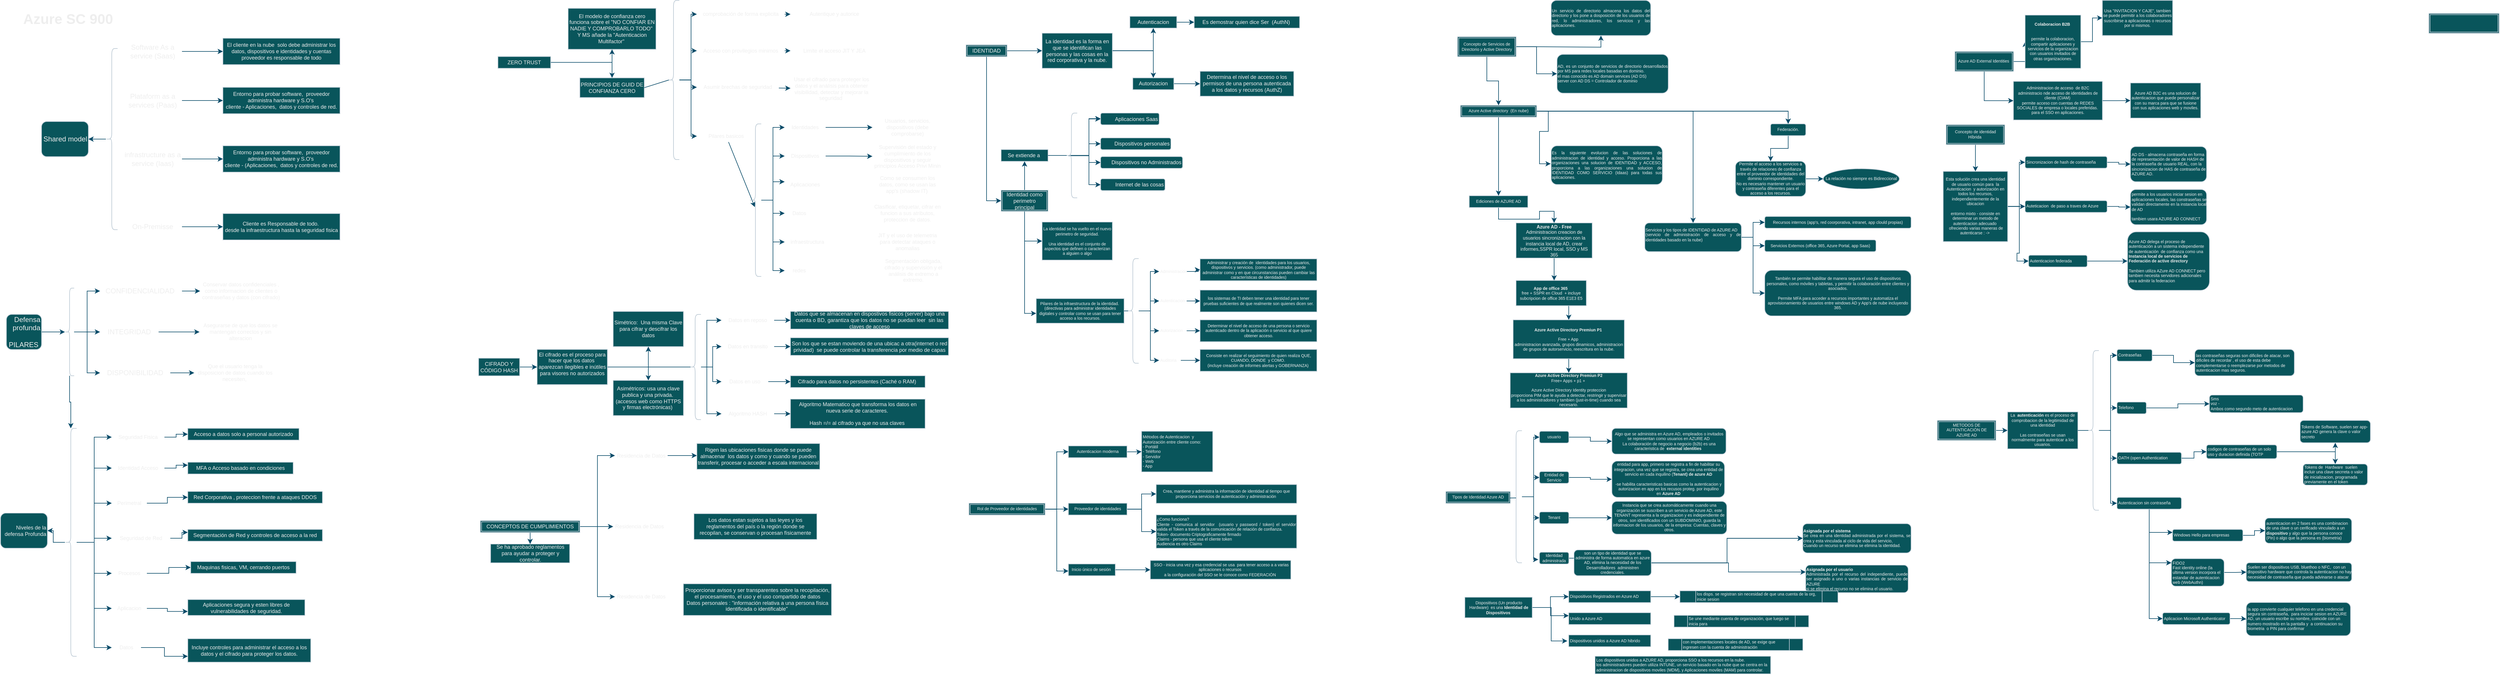 <mxfile version="20.8.8" type="github">
  <diagram id="ZaX_0zwrfO3b5VVgpXq1" name="Página-1">
    <mxGraphModel dx="1391" dy="806" grid="1" gridSize="10" guides="1" tooltips="1" connect="1" arrows="1" fold="1" page="1" pageScale="1" pageWidth="827" pageHeight="1169" math="0" shadow="0">
      <root>
        <mxCell id="0" />
        <mxCell id="1" parent="0" />
        <mxCell id="12Yw2N3nRwDhaCOB2acO-2" value="Azure SC 900" style="text;strokeColor=none;fillColor=none;html=1;fontSize=24;fontStyle=1;verticalAlign=middle;align=center;labelBackgroundColor=none;fontColor=#EEEEEE;" parent="1" vertex="1">
          <mxGeometry x="20" y="20" width="210" height="40" as="geometry" />
        </mxCell>
        <mxCell id="12Yw2N3nRwDhaCOB2acO-6" value="" style="edgeStyle=orthogonalEdgeStyle;rounded=0;orthogonalLoop=1;jettySize=auto;html=1;labelBackgroundColor=none;strokeColor=#0B4D6A;fontColor=default;" parent="1" source="12Yw2N3nRwDhaCOB2acO-4" target="12Yw2N3nRwDhaCOB2acO-5" edge="1">
          <mxGeometry relative="1" as="geometry" />
        </mxCell>
        <mxCell id="12Yw2N3nRwDhaCOB2acO-4" value="" style="shape=curlyBracket;whiteSpace=wrap;html=1;rounded=1;labelPosition=left;verticalLabelPosition=middle;align=right;verticalAlign=middle;labelBackgroundColor=none;fillColor=#09555B;strokeColor=#BAC8D3;fontColor=#EEEEEE;" parent="1" vertex="1">
          <mxGeometry x="190" y="90" width="20" height="310" as="geometry" />
        </mxCell>
        <mxCell id="12Yw2N3nRwDhaCOB2acO-5" value="Shared model" style="whiteSpace=wrap;html=1;align=right;rounded=1;labelBackgroundColor=none;fillColor=#09555B;strokeColor=#BAC8D3;fontColor=#EEEEEE;" parent="1" vertex="1">
          <mxGeometry x="80" y="215" width="80" height="60" as="geometry" />
        </mxCell>
        <mxCell id="12Yw2N3nRwDhaCOB2acO-17" value="" style="edgeStyle=orthogonalEdgeStyle;rounded=0;orthogonalLoop=1;jettySize=auto;html=1;labelBackgroundColor=none;strokeColor=#0B4D6A;fontColor=default;" parent="1" source="12Yw2N3nRwDhaCOB2acO-11" target="12Yw2N3nRwDhaCOB2acO-16" edge="1">
          <mxGeometry relative="1" as="geometry" />
        </mxCell>
        <mxCell id="12Yw2N3nRwDhaCOB2acO-11" value="Software As a service (Saas)" style="text;html=1;strokeColor=none;fillColor=none;align=center;verticalAlign=middle;whiteSpace=wrap;rounded=0;labelBackgroundColor=none;fontColor=#EEEEEE;" parent="1" vertex="1">
          <mxGeometry x="220" y="80" width="100" height="30" as="geometry" />
        </mxCell>
        <mxCell id="12Yw2N3nRwDhaCOB2acO-22" value="" style="edgeStyle=orthogonalEdgeStyle;rounded=0;orthogonalLoop=1;jettySize=auto;html=1;fontSize=9;labelBackgroundColor=none;strokeColor=#0B4D6A;fontColor=default;" parent="1" source="12Yw2N3nRwDhaCOB2acO-13" target="12Yw2N3nRwDhaCOB2acO-21" edge="1">
          <mxGeometry relative="1" as="geometry" />
        </mxCell>
        <mxCell id="12Yw2N3nRwDhaCOB2acO-13" value="infrastructure as a service (Iaas)" style="text;html=1;strokeColor=none;fillColor=none;align=center;verticalAlign=middle;whiteSpace=wrap;rounded=0;labelBackgroundColor=none;fontColor=#EEEEEE;" parent="1" vertex="1">
          <mxGeometry x="220" y="264" width="100" height="30" as="geometry" />
        </mxCell>
        <mxCell id="12Yw2N3nRwDhaCOB2acO-24" value="" style="edgeStyle=orthogonalEdgeStyle;rounded=0;orthogonalLoop=1;jettySize=auto;html=1;fontSize=9;labelBackgroundColor=none;strokeColor=#0B4D6A;fontColor=default;" parent="1" source="12Yw2N3nRwDhaCOB2acO-14" target="12Yw2N3nRwDhaCOB2acO-23" edge="1">
          <mxGeometry relative="1" as="geometry" />
        </mxCell>
        <mxCell id="12Yw2N3nRwDhaCOB2acO-14" value="On-Premisse" style="text;html=1;strokeColor=none;fillColor=none;align=center;verticalAlign=middle;whiteSpace=wrap;rounded=0;labelBackgroundColor=none;fontColor=#EEEEEE;" parent="1" vertex="1">
          <mxGeometry x="220" y="380" width="100" height="30" as="geometry" />
        </mxCell>
        <mxCell id="12Yw2N3nRwDhaCOB2acO-20" value="" style="edgeStyle=orthogonalEdgeStyle;rounded=0;orthogonalLoop=1;jettySize=auto;html=1;fontSize=9;labelBackgroundColor=none;strokeColor=#0B4D6A;fontColor=default;" parent="1" source="12Yw2N3nRwDhaCOB2acO-15" target="12Yw2N3nRwDhaCOB2acO-18" edge="1">
          <mxGeometry relative="1" as="geometry" />
        </mxCell>
        <mxCell id="12Yw2N3nRwDhaCOB2acO-15" value="Plataform as a services (Paas)" style="text;html=1;strokeColor=none;fillColor=none;align=center;verticalAlign=middle;whiteSpace=wrap;rounded=0;labelBackgroundColor=none;fontColor=#EEEEEE;" parent="1" vertex="1">
          <mxGeometry x="220" y="164" width="100" height="30" as="geometry" />
        </mxCell>
        <mxCell id="12Yw2N3nRwDhaCOB2acO-16" value="El cliente en la nube&amp;nbsp; solo debe administrar los datos, dispositivos e identidades y cuentas&lt;br style=&quot;font-size: 9px;&quot;&gt;proveedor es responsable de todo" style="whiteSpace=wrap;html=1;fontSize=9;labelBackgroundColor=none;fillColor=#09555B;strokeColor=#BAC8D3;fontColor=#EEEEEE;" parent="1" vertex="1">
          <mxGeometry x="390" y="72.5" width="200" height="45" as="geometry" />
        </mxCell>
        <mxCell id="12Yw2N3nRwDhaCOB2acO-18" value="Entorno para probar software,&amp;nbsp; proveedor administra hardware y S.O&#39;s&amp;nbsp;&lt;br&gt;cliente - Aplicaciones,&amp;nbsp;&amp;nbsp;datos y controles de red." style="whiteSpace=wrap;html=1;fontSize=9;labelBackgroundColor=none;fillColor=#09555B;strokeColor=#BAC8D3;fontColor=#EEEEEE;" parent="1" vertex="1">
          <mxGeometry x="390" y="156.5" width="200" height="45" as="geometry" />
        </mxCell>
        <mxCell id="12Yw2N3nRwDhaCOB2acO-21" value="Entorno para probar software,&amp;nbsp; proveedor administra hardware y S.O&#39;s&amp;nbsp;&lt;br&gt;cliente - (Aplicaciones,&amp;nbsp;&amp;nbsp;datos y controles de red." style="whiteSpace=wrap;html=1;fontSize=9;labelBackgroundColor=none;fillColor=#09555B;strokeColor=#BAC8D3;fontColor=#EEEEEE;" parent="1" vertex="1">
          <mxGeometry x="390" y="256.5" width="200" height="45" as="geometry" />
        </mxCell>
        <mxCell id="12Yw2N3nRwDhaCOB2acO-23" value="Cliente es Responsable de todo.&amp;nbsp;&lt;br&gt;desde la infraestructura hasta la seguridad fisica" style="whiteSpace=wrap;html=1;fontSize=9;labelBackgroundColor=none;fillColor=#09555B;strokeColor=#BAC8D3;fontColor=#EEEEEE;" parent="1" vertex="1">
          <mxGeometry x="390" y="372.5" width="200" height="45" as="geometry" />
        </mxCell>
        <mxCell id="12Yw2N3nRwDhaCOB2acO-27" value="" style="edgeStyle=orthogonalEdgeStyle;rounded=0;orthogonalLoop=1;jettySize=auto;html=1;fontSize=9;labelBackgroundColor=none;strokeColor=#0B4D6A;fontColor=default;" parent="1" source="12Yw2N3nRwDhaCOB2acO-25" target="12Yw2N3nRwDhaCOB2acO-26" edge="1">
          <mxGeometry relative="1" as="geometry" />
        </mxCell>
        <mxCell id="12Yw2N3nRwDhaCOB2acO-25" value="Defensa profunda&lt;br&gt;&lt;br&gt;PILARES&amp;nbsp;" style="whiteSpace=wrap;html=1;align=right;rounded=1;labelBackgroundColor=none;fillColor=#09555B;strokeColor=#BAC8D3;fontColor=#EEEEEE;" parent="1" vertex="1">
          <mxGeometry x="20" y="545" width="60" height="60" as="geometry" />
        </mxCell>
        <mxCell id="12Yw2N3nRwDhaCOB2acO-54" value="" style="edgeStyle=orthogonalEdgeStyle;rounded=0;orthogonalLoop=1;jettySize=auto;html=1;fontSize=9;labelBackgroundColor=none;strokeColor=#0B4D6A;fontColor=default;" parent="1" source="12Yw2N3nRwDhaCOB2acO-26" target="12Yw2N3nRwDhaCOB2acO-53" edge="1">
          <mxGeometry relative="1" as="geometry" />
        </mxCell>
        <mxCell id="12Yw2N3nRwDhaCOB2acO-100" style="edgeStyle=orthogonalEdgeStyle;rounded=0;orthogonalLoop=1;jettySize=auto;html=1;fontSize=9;labelBackgroundColor=none;strokeColor=#0B4D6A;fontColor=default;" parent="1" source="12Yw2N3nRwDhaCOB2acO-26" target="12Yw2N3nRwDhaCOB2acO-32" edge="1">
          <mxGeometry relative="1" as="geometry" />
        </mxCell>
        <mxCell id="12Yw2N3nRwDhaCOB2acO-102" style="edgeStyle=orthogonalEdgeStyle;rounded=0;orthogonalLoop=1;jettySize=auto;html=1;fontSize=9;labelBackgroundColor=none;strokeColor=#0B4D6A;fontColor=default;" parent="1" source="12Yw2N3nRwDhaCOB2acO-26" target="12Yw2N3nRwDhaCOB2acO-31" edge="1">
          <mxGeometry relative="1" as="geometry" />
        </mxCell>
        <mxCell id="12Yw2N3nRwDhaCOB2acO-103" style="edgeStyle=orthogonalEdgeStyle;rounded=0;orthogonalLoop=1;jettySize=auto;html=1;entryX=0;entryY=0.5;entryDx=0;entryDy=0;fontSize=9;labelBackgroundColor=none;strokeColor=#0B4D6A;fontColor=default;" parent="1" source="12Yw2N3nRwDhaCOB2acO-26" target="12Yw2N3nRwDhaCOB2acO-33" edge="1">
          <mxGeometry relative="1" as="geometry" />
        </mxCell>
        <mxCell id="12Yw2N3nRwDhaCOB2acO-26" value="" style="shape=curlyBracket;whiteSpace=wrap;html=1;rounded=1;labelPosition=left;verticalLabelPosition=middle;align=right;verticalAlign=middle;fontSize=9;labelBackgroundColor=none;fillColor=#09555B;strokeColor=#BAC8D3;fontColor=#EEEEEE;" parent="1" vertex="1">
          <mxGeometry x="120" y="500" width="15.77" height="150" as="geometry" />
        </mxCell>
        <mxCell id="12Yw2N3nRwDhaCOB2acO-48" value="" style="edgeStyle=orthogonalEdgeStyle;rounded=0;orthogonalLoop=1;jettySize=auto;html=1;fontSize=9;labelBackgroundColor=none;strokeColor=#0B4D6A;fontColor=default;" parent="1" source="12Yw2N3nRwDhaCOB2acO-31" target="12Yw2N3nRwDhaCOB2acO-47" edge="1">
          <mxGeometry relative="1" as="geometry" />
        </mxCell>
        <mxCell id="12Yw2N3nRwDhaCOB2acO-31" value="CONFIDENCIALIDAD&amp;nbsp;" style="text;html=1;strokeColor=none;fillColor=none;align=center;verticalAlign=middle;whiteSpace=wrap;rounded=0;labelBackgroundColor=none;fontColor=#EEEEEE;" parent="1" vertex="1">
          <mxGeometry x="180" y="490" width="140" height="30" as="geometry" />
        </mxCell>
        <mxCell id="12Yw2N3nRwDhaCOB2acO-50" style="edgeStyle=orthogonalEdgeStyle;rounded=0;orthogonalLoop=1;jettySize=auto;html=1;fontSize=9;labelBackgroundColor=none;strokeColor=#0B4D6A;fontColor=default;" parent="1" source="12Yw2N3nRwDhaCOB2acO-32" target="12Yw2N3nRwDhaCOB2acO-49" edge="1">
          <mxGeometry relative="1" as="geometry" />
        </mxCell>
        <mxCell id="12Yw2N3nRwDhaCOB2acO-32" value="INTEGRIDAD" style="text;html=1;strokeColor=none;fillColor=none;align=center;verticalAlign=middle;whiteSpace=wrap;rounded=0;labelBackgroundColor=none;fontColor=#EEEEEE;" parent="1" vertex="1">
          <mxGeometry x="180" y="560" width="100" height="30" as="geometry" />
        </mxCell>
        <mxCell id="12Yw2N3nRwDhaCOB2acO-52" style="edgeStyle=orthogonalEdgeStyle;rounded=0;orthogonalLoop=1;jettySize=auto;html=1;fontSize=9;labelBackgroundColor=none;strokeColor=#0B4D6A;fontColor=default;" parent="1" source="12Yw2N3nRwDhaCOB2acO-33" target="12Yw2N3nRwDhaCOB2acO-51" edge="1">
          <mxGeometry relative="1" as="geometry" />
        </mxCell>
        <mxCell id="12Yw2N3nRwDhaCOB2acO-33" value="DISPONIBILIDAD" style="text;html=1;strokeColor=none;fillColor=none;align=center;verticalAlign=middle;whiteSpace=wrap;rounded=0;labelBackgroundColor=none;fontColor=#EEEEEE;" parent="1" vertex="1">
          <mxGeometry x="180" y="630" width="120" height="30" as="geometry" />
        </mxCell>
        <mxCell id="12Yw2N3nRwDhaCOB2acO-47" value="Conservar datos confidenciales , como informacion de clientes o contraseñas y datos (con cifrado)" style="text;html=1;strokeColor=none;fillColor=none;align=center;verticalAlign=middle;whiteSpace=wrap;rounded=0;fontSize=9;labelBackgroundColor=none;fontColor=#EEEEEE;" parent="1" vertex="1">
          <mxGeometry x="351" y="490" width="140" height="30" as="geometry" />
        </mxCell>
        <mxCell id="12Yw2N3nRwDhaCOB2acO-49" value="Asegurarse de que los datos se mantengan correctos y sin alteracion" style="text;html=1;strokeColor=none;fillColor=none;align=center;verticalAlign=middle;whiteSpace=wrap;rounded=0;fontSize=9;labelBackgroundColor=none;fontColor=#EEEEEE;" parent="1" vertex="1">
          <mxGeometry x="350" y="560" width="140" height="30" as="geometry" />
        </mxCell>
        <mxCell id="12Yw2N3nRwDhaCOB2acO-51" value="Que el usuario tenga la disposicion de datos cuando los necesiten,&amp;nbsp;" style="text;html=1;strokeColor=none;fillColor=none;align=center;verticalAlign=middle;whiteSpace=wrap;rounded=0;fontSize=9;labelBackgroundColor=none;fontColor=#EEEEEE;" parent="1" vertex="1">
          <mxGeometry x="341" y="630" width="140" height="30" as="geometry" />
        </mxCell>
        <mxCell id="12Yw2N3nRwDhaCOB2acO-56" value="" style="edgeStyle=orthogonalEdgeStyle;rounded=0;orthogonalLoop=1;jettySize=auto;html=1;fontSize=9;labelBackgroundColor=none;strokeColor=#0B4D6A;fontColor=default;" parent="1" source="12Yw2N3nRwDhaCOB2acO-53" target="12Yw2N3nRwDhaCOB2acO-55" edge="1">
          <mxGeometry relative="1" as="geometry" />
        </mxCell>
        <mxCell id="12Yw2N3nRwDhaCOB2acO-71" style="edgeStyle=orthogonalEdgeStyle;rounded=0;orthogonalLoop=1;jettySize=auto;html=1;fontSize=9;labelBackgroundColor=none;strokeColor=#0B4D6A;fontColor=default;" parent="1" source="12Yw2N3nRwDhaCOB2acO-53" target="12Yw2N3nRwDhaCOB2acO-65" edge="1">
          <mxGeometry relative="1" as="geometry" />
        </mxCell>
        <mxCell id="12Yw2N3nRwDhaCOB2acO-72" style="edgeStyle=orthogonalEdgeStyle;rounded=0;orthogonalLoop=1;jettySize=auto;html=1;fontSize=9;labelBackgroundColor=none;strokeColor=#0B4D6A;fontColor=default;" parent="1" source="12Yw2N3nRwDhaCOB2acO-53" target="12Yw2N3nRwDhaCOB2acO-66" edge="1">
          <mxGeometry relative="1" as="geometry" />
        </mxCell>
        <mxCell id="12Yw2N3nRwDhaCOB2acO-73" style="edgeStyle=orthogonalEdgeStyle;rounded=0;orthogonalLoop=1;jettySize=auto;html=1;fontSize=9;labelBackgroundColor=none;strokeColor=#0B4D6A;fontColor=default;" parent="1" source="12Yw2N3nRwDhaCOB2acO-53" target="12Yw2N3nRwDhaCOB2acO-67" edge="1">
          <mxGeometry relative="1" as="geometry" />
        </mxCell>
        <mxCell id="12Yw2N3nRwDhaCOB2acO-74" style="edgeStyle=orthogonalEdgeStyle;rounded=0;orthogonalLoop=1;jettySize=auto;html=1;fontSize=9;labelBackgroundColor=none;strokeColor=#0B4D6A;fontColor=default;" parent="1" source="12Yw2N3nRwDhaCOB2acO-53" target="12Yw2N3nRwDhaCOB2acO-68" edge="1">
          <mxGeometry relative="1" as="geometry" />
        </mxCell>
        <mxCell id="12Yw2N3nRwDhaCOB2acO-75" style="edgeStyle=orthogonalEdgeStyle;rounded=0;orthogonalLoop=1;jettySize=auto;html=1;fontSize=9;labelBackgroundColor=none;strokeColor=#0B4D6A;fontColor=default;" parent="1" source="12Yw2N3nRwDhaCOB2acO-53" target="12Yw2N3nRwDhaCOB2acO-60" edge="1">
          <mxGeometry relative="1" as="geometry" />
        </mxCell>
        <mxCell id="12Yw2N3nRwDhaCOB2acO-76" style="edgeStyle=orthogonalEdgeStyle;rounded=0;orthogonalLoop=1;jettySize=auto;html=1;fontSize=9;labelBackgroundColor=none;strokeColor=#0B4D6A;fontColor=default;" parent="1" source="12Yw2N3nRwDhaCOB2acO-53" target="12Yw2N3nRwDhaCOB2acO-61" edge="1">
          <mxGeometry relative="1" as="geometry" />
        </mxCell>
        <mxCell id="12Yw2N3nRwDhaCOB2acO-77" style="edgeStyle=orthogonalEdgeStyle;rounded=0;orthogonalLoop=1;jettySize=auto;html=1;fontSize=9;labelBackgroundColor=none;strokeColor=#0B4D6A;fontColor=default;" parent="1" source="12Yw2N3nRwDhaCOB2acO-53" target="12Yw2N3nRwDhaCOB2acO-62" edge="1">
          <mxGeometry relative="1" as="geometry" />
        </mxCell>
        <mxCell id="12Yw2N3nRwDhaCOB2acO-53" value="" style="shape=curlyBracket;whiteSpace=wrap;html=1;rounded=1;labelPosition=left;verticalLabelPosition=middle;align=right;verticalAlign=middle;fontSize=9;labelBackgroundColor=none;fillColor=#09555B;strokeColor=#BAC8D3;fontColor=#EEEEEE;" parent="1" vertex="1">
          <mxGeometry x="120" y="740" width="20" height="390" as="geometry" />
        </mxCell>
        <mxCell id="12Yw2N3nRwDhaCOB2acO-55" value="Niveles de la defensa Profunda" style="whiteSpace=wrap;html=1;fontSize=9;align=right;rounded=1;labelBackgroundColor=none;fillColor=#09555B;strokeColor=#BAC8D3;fontColor=#EEEEEE;" parent="1" vertex="1">
          <mxGeometry x="10" y="885" width="80" height="60" as="geometry" />
        </mxCell>
        <mxCell id="12Yw2N3nRwDhaCOB2acO-64" value="" style="edgeStyle=orthogonalEdgeStyle;rounded=0;orthogonalLoop=1;jettySize=auto;html=1;fontSize=9;labelBackgroundColor=none;strokeColor=#0B4D6A;fontColor=default;" parent="1" edge="1">
          <mxGeometry relative="1" as="geometry">
            <mxPoint x="230" y="770" as="targetPoint" />
          </mxGeometry>
        </mxCell>
        <mxCell id="12Yw2N3nRwDhaCOB2acO-96" style="edgeStyle=orthogonalEdgeStyle;rounded=0;orthogonalLoop=1;jettySize=auto;html=1;entryX=0;entryY=0.5;entryDx=0;entryDy=0;fontSize=9;labelBackgroundColor=none;strokeColor=#0B4D6A;fontColor=default;" parent="1" source="12Yw2N3nRwDhaCOB2acO-60" target="12Yw2N3nRwDhaCOB2acO-88" edge="1">
          <mxGeometry relative="1" as="geometry" />
        </mxCell>
        <mxCell id="12Yw2N3nRwDhaCOB2acO-60" value="Procesos" style="text;html=1;strokeColor=none;fillColor=none;align=center;verticalAlign=middle;whiteSpace=wrap;rounded=0;fontSize=9;labelBackgroundColor=none;fontColor=#EEEEEE;" parent="1" vertex="1">
          <mxGeometry x="200" y="978" width="60" height="20" as="geometry" />
        </mxCell>
        <mxCell id="12Yw2N3nRwDhaCOB2acO-97" style="edgeStyle=orthogonalEdgeStyle;rounded=0;orthogonalLoop=1;jettySize=auto;html=1;entryX=0;entryY=0.75;entryDx=0;entryDy=0;fontSize=9;labelBackgroundColor=none;strokeColor=#0B4D6A;fontColor=default;" parent="1" source="12Yw2N3nRwDhaCOB2acO-61" target="12Yw2N3nRwDhaCOB2acO-89" edge="1">
          <mxGeometry relative="1" as="geometry" />
        </mxCell>
        <mxCell id="12Yw2N3nRwDhaCOB2acO-61" value="Aplicacion" style="text;html=1;strokeColor=none;fillColor=none;align=center;verticalAlign=middle;whiteSpace=wrap;rounded=0;fontSize=9;labelBackgroundColor=none;fontColor=#EEEEEE;" parent="1" vertex="1">
          <mxGeometry x="200" y="1038" width="60" height="20" as="geometry" />
        </mxCell>
        <mxCell id="12Yw2N3nRwDhaCOB2acO-98" style="edgeStyle=orthogonalEdgeStyle;rounded=0;orthogonalLoop=1;jettySize=auto;html=1;entryX=0;entryY=0.75;entryDx=0;entryDy=0;fontSize=9;labelBackgroundColor=none;strokeColor=#0B4D6A;fontColor=default;" parent="1" source="12Yw2N3nRwDhaCOB2acO-62" target="12Yw2N3nRwDhaCOB2acO-90" edge="1">
          <mxGeometry relative="1" as="geometry" />
        </mxCell>
        <mxCell id="12Yw2N3nRwDhaCOB2acO-62" value="Datos" style="text;html=1;strokeColor=none;fillColor=none;align=center;verticalAlign=middle;whiteSpace=wrap;rounded=0;fontSize=9;labelBackgroundColor=none;fontColor=#EEEEEE;" parent="1" vertex="1">
          <mxGeometry x="200" y="1105" width="50" height="20" as="geometry" />
        </mxCell>
        <mxCell id="12Yw2N3nRwDhaCOB2acO-83" style="edgeStyle=orthogonalEdgeStyle;rounded=0;orthogonalLoop=1;jettySize=auto;html=1;entryX=0;entryY=0.5;entryDx=0;entryDy=0;fontSize=9;labelBackgroundColor=none;strokeColor=#0B4D6A;fontColor=default;" parent="1" source="12Yw2N3nRwDhaCOB2acO-65" target="12Yw2N3nRwDhaCOB2acO-82" edge="1">
          <mxGeometry relative="1" as="geometry" />
        </mxCell>
        <mxCell id="12Yw2N3nRwDhaCOB2acO-65" value="Seguridad Fisica" style="text;html=1;strokeColor=none;fillColor=none;align=center;verticalAlign=middle;whiteSpace=wrap;rounded=0;fontSize=9;labelBackgroundColor=none;fontColor=#EEEEEE;" parent="1" vertex="1">
          <mxGeometry x="200" y="745" width="90" height="20" as="geometry" />
        </mxCell>
        <mxCell id="12Yw2N3nRwDhaCOB2acO-92" style="edgeStyle=orthogonalEdgeStyle;rounded=0;orthogonalLoop=1;jettySize=auto;html=1;entryX=0;entryY=0.25;entryDx=0;entryDy=0;fontSize=9;labelBackgroundColor=none;strokeColor=#0B4D6A;fontColor=default;" parent="1" source="12Yw2N3nRwDhaCOB2acO-66" target="12Yw2N3nRwDhaCOB2acO-85" edge="1">
          <mxGeometry relative="1" as="geometry" />
        </mxCell>
        <mxCell id="12Yw2N3nRwDhaCOB2acO-66" value="Identidad Acceso" style="text;html=1;strokeColor=none;fillColor=none;align=center;verticalAlign=middle;whiteSpace=wrap;rounded=0;fontSize=9;labelBackgroundColor=none;fontColor=#EEEEEE;" parent="1" vertex="1">
          <mxGeometry x="200" y="798" width="90" height="20" as="geometry" />
        </mxCell>
        <mxCell id="12Yw2N3nRwDhaCOB2acO-93" style="edgeStyle=orthogonalEdgeStyle;rounded=0;orthogonalLoop=1;jettySize=auto;html=1;entryX=0;entryY=0.5;entryDx=0;entryDy=0;fontSize=9;labelBackgroundColor=none;strokeColor=#0B4D6A;fontColor=default;" parent="1" source="12Yw2N3nRwDhaCOB2acO-67" target="12Yw2N3nRwDhaCOB2acO-86" edge="1">
          <mxGeometry relative="1" as="geometry" />
        </mxCell>
        <mxCell id="12Yw2N3nRwDhaCOB2acO-67" value="Perimetral" style="text;html=1;strokeColor=none;fillColor=none;align=center;verticalAlign=middle;whiteSpace=wrap;rounded=0;fontSize=9;labelBackgroundColor=none;fontColor=#EEEEEE;" parent="1" vertex="1">
          <mxGeometry x="200" y="858" width="60" height="20" as="geometry" />
        </mxCell>
        <mxCell id="12Yw2N3nRwDhaCOB2acO-95" style="edgeStyle=orthogonalEdgeStyle;rounded=0;orthogonalLoop=1;jettySize=auto;html=1;entryX=0;entryY=0.25;entryDx=0;entryDy=0;fontSize=9;labelBackgroundColor=none;strokeColor=#0B4D6A;fontColor=default;" parent="1" source="12Yw2N3nRwDhaCOB2acO-68" target="12Yw2N3nRwDhaCOB2acO-87" edge="1">
          <mxGeometry relative="1" as="geometry" />
        </mxCell>
        <mxCell id="12Yw2N3nRwDhaCOB2acO-68" value="Seguridad de Red" style="text;html=1;strokeColor=none;fillColor=none;align=center;verticalAlign=middle;whiteSpace=wrap;rounded=0;fontSize=9;labelBackgroundColor=none;fontColor=#EEEEEE;" parent="1" vertex="1">
          <mxGeometry x="200" y="918" width="100" height="20" as="geometry" />
        </mxCell>
        <mxCell id="12Yw2N3nRwDhaCOB2acO-82" value="Acceso a datos solo a personal autorizado" style="rounded=0;whiteSpace=wrap;html=1;fontSize=9;labelBackgroundColor=none;fillColor=#09555B;strokeColor=#BAC8D3;fontColor=#EEEEEE;" parent="1" vertex="1">
          <mxGeometry x="330" y="740" width="190" height="20" as="geometry" />
        </mxCell>
        <mxCell id="12Yw2N3nRwDhaCOB2acO-85" value="MFA o Acceso basado en condiciones" style="rounded=0;whiteSpace=wrap;html=1;fontSize=9;labelBackgroundColor=none;fillColor=#09555B;strokeColor=#BAC8D3;fontColor=#EEEEEE;" parent="1" vertex="1">
          <mxGeometry x="330" y="798" width="180" height="20" as="geometry" />
        </mxCell>
        <mxCell id="12Yw2N3nRwDhaCOB2acO-86" value="Red Corporativa , proteccion frente a ataques DDOS" style="rounded=0;whiteSpace=wrap;html=1;fontSize=9;labelBackgroundColor=none;fillColor=#09555B;strokeColor=#BAC8D3;fontColor=#EEEEEE;" parent="1" vertex="1">
          <mxGeometry x="330" y="848" width="230" height="20" as="geometry" />
        </mxCell>
        <mxCell id="12Yw2N3nRwDhaCOB2acO-87" value="Segmentación de Red y controles de acceso a la red" style="rounded=0;whiteSpace=wrap;html=1;fontSize=9;labelBackgroundColor=none;fillColor=#09555B;strokeColor=#BAC8D3;fontColor=#EEEEEE;" parent="1" vertex="1">
          <mxGeometry x="330" y="913" width="230" height="20" as="geometry" />
        </mxCell>
        <mxCell id="12Yw2N3nRwDhaCOB2acO-88" value="Maquinas fisicas, VM, cerrando puertos" style="rounded=0;whiteSpace=wrap;html=1;fontSize=9;labelBackgroundColor=none;fillColor=#09555B;strokeColor=#BAC8D3;fontColor=#EEEEEE;" parent="1" vertex="1">
          <mxGeometry x="335" y="968" width="180" height="20" as="geometry" />
        </mxCell>
        <mxCell id="12Yw2N3nRwDhaCOB2acO-89" value="Aplicaciones segura y esten libres de vulnerabilidades de seguridad." style="rounded=0;whiteSpace=wrap;html=1;fontSize=9;labelBackgroundColor=none;fillColor=#09555B;strokeColor=#BAC8D3;fontColor=#EEEEEE;" parent="1" vertex="1">
          <mxGeometry x="330" y="1033" width="200" height="27" as="geometry" />
        </mxCell>
        <mxCell id="12Yw2N3nRwDhaCOB2acO-90" value="Incluye controles para administrar el acceso a los datos y el cifrado para proteger los datos." style="rounded=0;whiteSpace=wrap;html=1;fontSize=9;labelBackgroundColor=none;fillColor=#09555B;strokeColor=#BAC8D3;fontColor=#EEEEEE;" parent="1" vertex="1">
          <mxGeometry x="330" y="1100" width="210" height="40" as="geometry" />
        </mxCell>
        <mxCell id="12Yw2N3nRwDhaCOB2acO-107" value="" style="edgeStyle=orthogonalEdgeStyle;rounded=0;orthogonalLoop=1;jettySize=auto;html=1;fontSize=9;labelBackgroundColor=none;strokeColor=#0B4D6A;fontColor=default;" parent="1" source="12Yw2N3nRwDhaCOB2acO-105" target="12Yw2N3nRwDhaCOB2acO-106" edge="1">
          <mxGeometry relative="1" as="geometry" />
        </mxCell>
        <mxCell id="12Yw2N3nRwDhaCOB2acO-105" value="ZERO TRUST" style="rounded=0;whiteSpace=wrap;html=1;fontSize=9;labelBackgroundColor=none;fillColor=#09555B;strokeColor=#BAC8D3;fontColor=#EEEEEE;" parent="1" vertex="1">
          <mxGeometry x="860" y="103.82" width="90" height="20" as="geometry" />
        </mxCell>
        <mxCell id="12Yw2N3nRwDhaCOB2acO-110" value="" style="edgeStyle=orthogonalEdgeStyle;rounded=0;orthogonalLoop=1;jettySize=auto;html=1;fontSize=9;labelBackgroundColor=none;strokeColor=#0B4D6A;fontColor=default;" parent="1" source="12Yw2N3nRwDhaCOB2acO-106" target="12Yw2N3nRwDhaCOB2acO-109" edge="1">
          <mxGeometry relative="1" as="geometry" />
        </mxCell>
        <mxCell id="12Yw2N3nRwDhaCOB2acO-106" value="El modelo de confianza cero funciona sobre el &quot;NO CONFIAR EN NADIE Y COMPROBARLO TODO&quot;&amp;nbsp;&lt;br&gt;Y MS añade la &quot;Autenticacion Multifactor&quot;&amp;nbsp;" style="rounded=0;whiteSpace=wrap;html=1;fontSize=9;labelBackgroundColor=none;fillColor=#09555B;strokeColor=#BAC8D3;fontColor=#EEEEEE;" parent="1" vertex="1">
          <mxGeometry x="980" y="21.32" width="150" height="70" as="geometry" />
        </mxCell>
        <mxCell id="12Yw2N3nRwDhaCOB2acO-109" value="PRINCIPIOS DE GUID DE CONFIANZA CERO" style="rounded=0;whiteSpace=wrap;html=1;fontSize=9;labelBackgroundColor=none;fillColor=#09555B;strokeColor=#BAC8D3;fontColor=#EEEEEE;" parent="1" vertex="1">
          <mxGeometry x="1000" y="140.32" width="110" height="33.5" as="geometry" />
        </mxCell>
        <mxCell id="12Yw2N3nRwDhaCOB2acO-122" style="edgeStyle=orthogonalEdgeStyle;rounded=0;orthogonalLoop=1;jettySize=auto;html=1;entryX=0;entryY=0.5;entryDx=0;entryDy=0;fontSize=9;labelBackgroundColor=none;strokeColor=#0B4D6A;fontColor=default;" parent="1" source="12Yw2N3nRwDhaCOB2acO-111" target="12Yw2N3nRwDhaCOB2acO-119" edge="1">
          <mxGeometry relative="1" as="geometry" />
        </mxCell>
        <mxCell id="12Yw2N3nRwDhaCOB2acO-123" style="edgeStyle=orthogonalEdgeStyle;rounded=0;orthogonalLoop=1;jettySize=auto;html=1;entryX=0;entryY=0.5;entryDx=0;entryDy=0;fontSize=9;labelBackgroundColor=none;strokeColor=#0B4D6A;fontColor=default;" parent="1" source="12Yw2N3nRwDhaCOB2acO-111" target="12Yw2N3nRwDhaCOB2acO-120" edge="1">
          <mxGeometry relative="1" as="geometry" />
        </mxCell>
        <mxCell id="12Yw2N3nRwDhaCOB2acO-124" style="edgeStyle=orthogonalEdgeStyle;rounded=0;orthogonalLoop=1;jettySize=auto;html=1;entryX=0;entryY=0.5;entryDx=0;entryDy=0;fontSize=9;labelBackgroundColor=none;strokeColor=#0B4D6A;fontColor=default;" parent="1" source="12Yw2N3nRwDhaCOB2acO-111" target="12Yw2N3nRwDhaCOB2acO-121" edge="1">
          <mxGeometry relative="1" as="geometry" />
        </mxCell>
        <mxCell id="12Yw2N3nRwDhaCOB2acO-134" style="edgeStyle=orthogonalEdgeStyle;rounded=0;orthogonalLoop=1;jettySize=auto;html=1;entryX=0;entryY=0.5;entryDx=0;entryDy=0;fontSize=9;labelBackgroundColor=none;strokeColor=#0B4D6A;fontColor=default;" parent="1" source="12Yw2N3nRwDhaCOB2acO-111" target="12Yw2N3nRwDhaCOB2acO-132" edge="1">
          <mxGeometry relative="1" as="geometry" />
        </mxCell>
        <mxCell id="12Yw2N3nRwDhaCOB2acO-111" value="" style="shape=curlyBracket;whiteSpace=wrap;html=1;rounded=1;labelPosition=left;verticalLabelPosition=middle;align=right;verticalAlign=middle;fontSize=9;size=0.5;labelBackgroundColor=none;fillColor=#09555B;strokeColor=#BAC8D3;fontColor=#EEEEEE;" parent="1" vertex="1">
          <mxGeometry x="1150" y="7.69" width="20" height="272.31" as="geometry" />
        </mxCell>
        <mxCell id="12Yw2N3nRwDhaCOB2acO-118" value="" style="endArrow=none;html=1;rounded=0;fontSize=9;entryX=1;entryY=0.5;entryDx=0;entryDy=0;exitX=0.1;exitY=0.5;exitDx=0;exitDy=0;exitPerimeter=0;labelBackgroundColor=none;strokeColor=#0B4D6A;fontColor=default;" parent="1" source="12Yw2N3nRwDhaCOB2acO-111" target="12Yw2N3nRwDhaCOB2acO-109" edge="1">
          <mxGeometry width="50" height="50" relative="1" as="geometry">
            <mxPoint x="1100" y="192.32" as="sourcePoint" />
            <mxPoint x="1150" y="142.32" as="targetPoint" />
          </mxGeometry>
        </mxCell>
        <mxCell id="12Yw2N3nRwDhaCOB2acO-126" value="" style="edgeStyle=none;rounded=0;orthogonalLoop=1;jettySize=auto;html=1;fontSize=9;labelBackgroundColor=none;strokeColor=#0B4D6A;fontColor=default;" parent="1" source="12Yw2N3nRwDhaCOB2acO-119" target="12Yw2N3nRwDhaCOB2acO-125" edge="1">
          <mxGeometry relative="1" as="geometry" />
        </mxCell>
        <mxCell id="12Yw2N3nRwDhaCOB2acO-119" value="comprobación de forma explicita" style="text;html=1;strokeColor=none;fillColor=none;align=center;verticalAlign=middle;whiteSpace=wrap;rounded=0;fontSize=9;labelBackgroundColor=none;fontColor=#EEEEEE;" parent="1" vertex="1">
          <mxGeometry x="1200" y="21.32" width="150" height="20" as="geometry" />
        </mxCell>
        <mxCell id="12Yw2N3nRwDhaCOB2acO-128" value="" style="edgeStyle=none;rounded=0;orthogonalLoop=1;jettySize=auto;html=1;fontSize=9;labelBackgroundColor=none;strokeColor=#0B4D6A;fontColor=default;" parent="1" source="12Yw2N3nRwDhaCOB2acO-120" target="12Yw2N3nRwDhaCOB2acO-127" edge="1">
          <mxGeometry relative="1" as="geometry" />
        </mxCell>
        <mxCell id="12Yw2N3nRwDhaCOB2acO-120" value="Acceso con provilegios minimos" style="text;html=1;strokeColor=none;fillColor=none;align=center;verticalAlign=middle;whiteSpace=wrap;rounded=0;fontSize=9;labelBackgroundColor=none;fontColor=#EEEEEE;" parent="1" vertex="1">
          <mxGeometry x="1200" y="83.82" width="150" height="20" as="geometry" />
        </mxCell>
        <mxCell id="12Yw2N3nRwDhaCOB2acO-130" value="" style="edgeStyle=none;rounded=0;orthogonalLoop=1;jettySize=auto;html=1;fontSize=9;labelBackgroundColor=none;strokeColor=#0B4D6A;fontColor=default;" parent="1" source="12Yw2N3nRwDhaCOB2acO-121" target="12Yw2N3nRwDhaCOB2acO-129" edge="1">
          <mxGeometry relative="1" as="geometry" />
        </mxCell>
        <mxCell id="12Yw2N3nRwDhaCOB2acO-121" value="Asumir brechas de seguridad" style="text;html=1;strokeColor=none;fillColor=none;align=center;verticalAlign=middle;whiteSpace=wrap;rounded=0;fontSize=9;labelBackgroundColor=none;fontColor=#EEEEEE;" parent="1" vertex="1">
          <mxGeometry x="1200" y="146.32" width="140" height="20" as="geometry" />
        </mxCell>
        <mxCell id="12Yw2N3nRwDhaCOB2acO-125" value="Autentique y autorice" style="text;html=1;strokeColor=none;fillColor=none;align=center;verticalAlign=middle;whiteSpace=wrap;rounded=0;fontSize=9;labelBackgroundColor=none;fontColor=#EEEEEE;" parent="1" vertex="1">
          <mxGeometry x="1360" y="21.32" width="150" height="20" as="geometry" />
        </mxCell>
        <mxCell id="12Yw2N3nRwDhaCOB2acO-127" value="Limite el acceso JIT Y JEA" style="text;html=1;strokeColor=none;fillColor=none;align=center;verticalAlign=middle;whiteSpace=wrap;rounded=0;fontSize=9;labelBackgroundColor=none;fontColor=#EEEEEE;" parent="1" vertex="1">
          <mxGeometry x="1360" y="83.82" width="150" height="20" as="geometry" />
        </mxCell>
        <mxCell id="12Yw2N3nRwDhaCOB2acO-129" value="Usar el cifrado para proteger los datos y el análisis para obtener visibilidad, detectar y mejorar la seguridad&amp;nbsp;" style="text;html=1;strokeColor=none;fillColor=none;align=center;verticalAlign=middle;whiteSpace=wrap;rounded=0;fontSize=9;labelBackgroundColor=none;fontColor=#EEEEEE;" parent="1" vertex="1">
          <mxGeometry x="1360" y="136.32" width="140" height="46" as="geometry" />
        </mxCell>
        <mxCell id="12Yw2N3nRwDhaCOB2acO-136" style="edgeStyle=none;rounded=0;orthogonalLoop=1;jettySize=auto;html=1;entryX=0.45;entryY=0.545;entryDx=0;entryDy=0;entryPerimeter=0;fontSize=9;labelBackgroundColor=none;strokeColor=#0B4D6A;fontColor=default;" parent="1" source="12Yw2N3nRwDhaCOB2acO-132" target="12Yw2N3nRwDhaCOB2acO-135" edge="1">
          <mxGeometry relative="1" as="geometry" />
        </mxCell>
        <mxCell id="12Yw2N3nRwDhaCOB2acO-132" value="Pilares basicos" style="text;html=1;strokeColor=none;fillColor=none;align=center;verticalAlign=middle;whiteSpace=wrap;rounded=0;fontSize=9;labelBackgroundColor=none;fontColor=#EEEEEE;" parent="1" vertex="1">
          <mxGeometry x="1200" y="230" width="100" height="20" as="geometry" />
        </mxCell>
        <mxCell id="12Yw2N3nRwDhaCOB2acO-150" style="edgeStyle=orthogonalEdgeStyle;rounded=0;orthogonalLoop=1;jettySize=auto;html=1;fontSize=9;labelBackgroundColor=none;strokeColor=#0B4D6A;fontColor=default;" parent="1" source="12Yw2N3nRwDhaCOB2acO-135" target="12Yw2N3nRwDhaCOB2acO-137" edge="1">
          <mxGeometry relative="1" as="geometry" />
        </mxCell>
        <mxCell id="12Yw2N3nRwDhaCOB2acO-151" style="edgeStyle=orthogonalEdgeStyle;rounded=0;orthogonalLoop=1;jettySize=auto;html=1;fontSize=9;labelBackgroundColor=none;strokeColor=#0B4D6A;fontColor=default;" parent="1" source="12Yw2N3nRwDhaCOB2acO-135" target="12Yw2N3nRwDhaCOB2acO-138" edge="1">
          <mxGeometry relative="1" as="geometry" />
        </mxCell>
        <mxCell id="12Yw2N3nRwDhaCOB2acO-152" style="edgeStyle=orthogonalEdgeStyle;rounded=0;orthogonalLoop=1;jettySize=auto;html=1;entryX=0;entryY=0.25;entryDx=0;entryDy=0;fontSize=9;labelBackgroundColor=none;strokeColor=#0B4D6A;fontColor=default;" parent="1" source="12Yw2N3nRwDhaCOB2acO-135" target="12Yw2N3nRwDhaCOB2acO-139" edge="1">
          <mxGeometry relative="1" as="geometry" />
        </mxCell>
        <mxCell id="12Yw2N3nRwDhaCOB2acO-153" style="edgeStyle=orthogonalEdgeStyle;rounded=0;orthogonalLoop=1;jettySize=auto;html=1;entryX=0;entryY=0.5;entryDx=0;entryDy=0;fontSize=9;labelBackgroundColor=none;strokeColor=#0B4D6A;fontColor=default;" parent="1" source="12Yw2N3nRwDhaCOB2acO-135" target="12Yw2N3nRwDhaCOB2acO-140" edge="1">
          <mxGeometry relative="1" as="geometry" />
        </mxCell>
        <mxCell id="12Yw2N3nRwDhaCOB2acO-154" style="edgeStyle=orthogonalEdgeStyle;rounded=0;orthogonalLoop=1;jettySize=auto;html=1;entryX=0;entryY=0.5;entryDx=0;entryDy=0;fontSize=9;labelBackgroundColor=none;strokeColor=#0B4D6A;fontColor=default;" parent="1" source="12Yw2N3nRwDhaCOB2acO-135" target="12Yw2N3nRwDhaCOB2acO-141" edge="1">
          <mxGeometry relative="1" as="geometry" />
        </mxCell>
        <mxCell id="12Yw2N3nRwDhaCOB2acO-155" style="edgeStyle=orthogonalEdgeStyle;rounded=0;orthogonalLoop=1;jettySize=auto;html=1;fontSize=9;labelBackgroundColor=none;strokeColor=#0B4D6A;fontColor=default;" parent="1" source="12Yw2N3nRwDhaCOB2acO-135" target="12Yw2N3nRwDhaCOB2acO-142" edge="1">
          <mxGeometry relative="1" as="geometry" />
        </mxCell>
        <mxCell id="12Yw2N3nRwDhaCOB2acO-135" value="" style="shape=curlyBracket;whiteSpace=wrap;html=1;rounded=1;labelPosition=left;verticalLabelPosition=middle;align=right;verticalAlign=middle;fontSize=9;size=0.5;labelBackgroundColor=none;fillColor=#09555B;strokeColor=#BAC8D3;fontColor=#EEEEEE;" parent="1" vertex="1">
          <mxGeometry x="1290" y="219" width="20" height="261" as="geometry" />
        </mxCell>
        <mxCell id="12Yw2N3nRwDhaCOB2acO-158" value="" style="edgeStyle=orthogonalEdgeStyle;rounded=0;orthogonalLoop=1;jettySize=auto;html=1;fontSize=9;labelBackgroundColor=none;strokeColor=#0B4D6A;fontColor=default;" parent="1" source="12Yw2N3nRwDhaCOB2acO-137" target="12Yw2N3nRwDhaCOB2acO-157" edge="1">
          <mxGeometry relative="1" as="geometry" />
        </mxCell>
        <mxCell id="12Yw2N3nRwDhaCOB2acO-137" value="Identidades" style="text;html=1;strokeColor=none;fillColor=none;align=center;verticalAlign=middle;whiteSpace=wrap;rounded=0;fontSize=9;labelBackgroundColor=none;fontColor=#EEEEEE;" parent="1" vertex="1">
          <mxGeometry x="1350" y="215" width="70" height="20" as="geometry" />
        </mxCell>
        <mxCell id="12Yw2N3nRwDhaCOB2acO-163" value="" style="edgeStyle=orthogonalEdgeStyle;rounded=0;orthogonalLoop=1;jettySize=auto;html=1;fontSize=9;labelBackgroundColor=none;strokeColor=#0B4D6A;fontColor=default;" parent="1" source="12Yw2N3nRwDhaCOB2acO-138" target="12Yw2N3nRwDhaCOB2acO-162" edge="1">
          <mxGeometry relative="1" as="geometry" />
        </mxCell>
        <mxCell id="12Yw2N3nRwDhaCOB2acO-138" value="Dispositivos" style="text;html=1;strokeColor=none;fillColor=none;align=center;verticalAlign=middle;whiteSpace=wrap;rounded=0;fontSize=9;labelBackgroundColor=none;fontColor=#EEEEEE;" parent="1" vertex="1">
          <mxGeometry x="1350" y="264" width="70" height="20" as="geometry" />
        </mxCell>
        <mxCell id="12Yw2N3nRwDhaCOB2acO-139" value="Aplicaciones" style="text;html=1;strokeColor=none;fillColor=none;align=center;verticalAlign=middle;whiteSpace=wrap;rounded=0;fontSize=9;labelBackgroundColor=none;fontColor=#EEEEEE;" parent="1" vertex="1">
          <mxGeometry x="1350" y="313" width="70" height="20" as="geometry" />
        </mxCell>
        <mxCell id="12Yw2N3nRwDhaCOB2acO-140" value="Datos" style="text;html=1;strokeColor=none;fillColor=none;align=center;verticalAlign=middle;whiteSpace=wrap;rounded=0;fontSize=9;labelBackgroundColor=none;fontColor=#EEEEEE;" parent="1" vertex="1">
          <mxGeometry x="1350" y="362" width="50" height="20" as="geometry" />
        </mxCell>
        <mxCell id="12Yw2N3nRwDhaCOB2acO-141" value="infraestructura&amp;nbsp;" style="text;html=1;strokeColor=none;fillColor=none;align=center;verticalAlign=middle;whiteSpace=wrap;rounded=0;fontSize=9;labelBackgroundColor=none;fontColor=#EEEEEE;" parent="1" vertex="1">
          <mxGeometry x="1350" y="411" width="80" height="20" as="geometry" />
        </mxCell>
        <mxCell id="12Yw2N3nRwDhaCOB2acO-142" value="redes" style="text;html=1;strokeColor=none;fillColor=none;align=center;verticalAlign=middle;whiteSpace=wrap;rounded=0;fontSize=9;labelBackgroundColor=none;fontColor=#EEEEEE;" parent="1" vertex="1">
          <mxGeometry x="1350" y="460" width="50" height="20" as="geometry" />
        </mxCell>
        <mxCell id="12Yw2N3nRwDhaCOB2acO-157" value="Usuarios, servicios, dispositivos (debe comprobarse)" style="text;html=1;strokeColor=none;fillColor=none;align=center;verticalAlign=middle;whiteSpace=wrap;rounded=0;fontSize=9;labelBackgroundColor=none;fontColor=#EEEEEE;" parent="1" vertex="1">
          <mxGeometry x="1500" y="215" width="120" height="20" as="geometry" />
        </mxCell>
        <mxCell id="12Yw2N3nRwDhaCOB2acO-162" value="Supervisión del estado y cumplimiento de los dispositivos y seguir principios Acceso Privi Minin" style="text;html=1;strokeColor=none;fillColor=none;align=center;verticalAlign=middle;whiteSpace=wrap;rounded=0;fontSize=9;labelBackgroundColor=none;fontColor=#EEEEEE;" parent="1" vertex="1">
          <mxGeometry x="1500" y="256.5" width="120" height="36" as="geometry" />
        </mxCell>
        <mxCell id="12Yw2N3nRwDhaCOB2acO-164" value="Como se consumen los datos, como se usan las app&#39;s (shadow IT)&amp;nbsp;" style="text;html=1;strokeColor=none;fillColor=none;align=center;verticalAlign=middle;whiteSpace=wrap;rounded=0;fontSize=9;labelBackgroundColor=none;fontColor=#EEEEEE;" parent="1" vertex="1">
          <mxGeometry x="1500" y="305" width="120" height="36" as="geometry" />
        </mxCell>
        <mxCell id="12Yw2N3nRwDhaCOB2acO-165" value="Clasificar, etiquetar, cifrar en funcion a sus atributos, proteccion de datos." style="text;html=1;strokeColor=none;fillColor=none;align=center;verticalAlign=middle;whiteSpace=wrap;rounded=0;fontSize=9;labelBackgroundColor=none;fontColor=#EEEEEE;" parent="1" vertex="1">
          <mxGeometry x="1500" y="354" width="120" height="36" as="geometry" />
        </mxCell>
        <mxCell id="12Yw2N3nRwDhaCOB2acO-166" value="JIT y el uso de telemetria para detectar ataques o anomalias" style="text;html=1;strokeColor=none;fillColor=none;align=center;verticalAlign=middle;whiteSpace=wrap;rounded=0;fontSize=9;labelBackgroundColor=none;fontColor=#EEEEEE;" parent="1" vertex="1">
          <mxGeometry x="1500" y="403" width="120" height="36" as="geometry" />
        </mxCell>
        <mxCell id="12Yw2N3nRwDhaCOB2acO-167" value="Segmentación obligada, cifrado y supervisión y el análisis de extremo a extremo." style="text;html=1;strokeColor=none;fillColor=none;align=center;verticalAlign=middle;whiteSpace=wrap;rounded=0;fontSize=9;labelBackgroundColor=none;fontColor=#EEEEEE;" parent="1" vertex="1">
          <mxGeometry x="1510" y="452" width="120" height="36" as="geometry" />
        </mxCell>
        <mxCell id="12Yw2N3nRwDhaCOB2acO-170" value="" style="edgeStyle=orthogonalEdgeStyle;rounded=0;orthogonalLoop=1;jettySize=auto;html=1;fontSize=9;labelBackgroundColor=none;strokeColor=#0B4D6A;fontColor=default;" parent="1" source="12Yw2N3nRwDhaCOB2acO-168" target="12Yw2N3nRwDhaCOB2acO-169" edge="1">
          <mxGeometry relative="1" as="geometry" />
        </mxCell>
        <mxCell id="12Yw2N3nRwDhaCOB2acO-168" value="CIFRADO Y CÓDIGO HASH" style="rounded=0;whiteSpace=wrap;html=1;fontSize=9;shadow=0;labelBackgroundColor=none;fillColor=#09555B;strokeColor=#BAC8D3;fontColor=#EEEEEE;" parent="1" vertex="1">
          <mxGeometry x="827" y="620" width="70" height="30" as="geometry" />
        </mxCell>
        <mxCell id="12Yw2N3nRwDhaCOB2acO-172" value="" style="edgeStyle=orthogonalEdgeStyle;rounded=0;orthogonalLoop=1;jettySize=auto;html=1;fontSize=9;labelBackgroundColor=none;strokeColor=#0B4D6A;fontColor=default;" parent="1" source="12Yw2N3nRwDhaCOB2acO-169" target="12Yw2N3nRwDhaCOB2acO-171" edge="1">
          <mxGeometry relative="1" as="geometry" />
        </mxCell>
        <mxCell id="12Yw2N3nRwDhaCOB2acO-169" value="El cifrado es el proceso para hacer que los datos&amp;nbsp; aparezcan ilegibles e inútiles para visores no autorizados&lt;br&gt;&lt;br&gt;" style="rounded=0;whiteSpace=wrap;html=1;fontSize=9;labelBackgroundColor=none;fillColor=#09555B;strokeColor=#BAC8D3;fontColor=#EEEEEE;" parent="1" vertex="1">
          <mxGeometry x="927" y="605" width="120" height="60" as="geometry" />
        </mxCell>
        <mxCell id="12Yw2N3nRwDhaCOB2acO-174" value="" style="edgeStyle=orthogonalEdgeStyle;rounded=0;orthogonalLoop=1;jettySize=auto;html=1;fontSize=9;labelBackgroundColor=none;strokeColor=#0B4D6A;fontColor=default;" parent="1" source="12Yw2N3nRwDhaCOB2acO-171" target="12Yw2N3nRwDhaCOB2acO-173" edge="1">
          <mxGeometry relative="1" as="geometry" />
        </mxCell>
        <mxCell id="12Yw2N3nRwDhaCOB2acO-171" value="Simétrico:&amp;nbsp; Una misma Clave para cifrar y descifrar los datos" style="whiteSpace=wrap;html=1;fontSize=9;rounded=0;labelBackgroundColor=none;fillColor=#09555B;strokeColor=#BAC8D3;fontColor=#EEEEEE;" parent="1" vertex="1">
          <mxGeometry x="1057" y="540" width="120" height="60" as="geometry" />
        </mxCell>
        <mxCell id="12Yw2N3nRwDhaCOB2acO-173" value="Asimétricos: usa una clave publica y una privada.&amp;nbsp;&lt;br&gt;(accesos web como HTTPS y firmas electrónicas)&amp;nbsp;" style="whiteSpace=wrap;html=1;fontSize=9;rounded=0;labelBackgroundColor=none;fillColor=#09555B;strokeColor=#BAC8D3;fontColor=#EEEEEE;" parent="1" vertex="1">
          <mxGeometry x="1057" y="658" width="120" height="60" as="geometry" />
        </mxCell>
        <mxCell id="12Yw2N3nRwDhaCOB2acO-184" style="edgeStyle=orthogonalEdgeStyle;rounded=0;orthogonalLoop=1;jettySize=auto;html=1;fontSize=9;labelBackgroundColor=none;strokeColor=#0B4D6A;fontColor=default;" parent="1" source="12Yw2N3nRwDhaCOB2acO-175" target="12Yw2N3nRwDhaCOB2acO-180" edge="1">
          <mxGeometry relative="1" as="geometry">
            <Array as="points">
              <mxPoint x="1217" y="635" />
              <mxPoint x="1217" y="555" />
            </Array>
          </mxGeometry>
        </mxCell>
        <mxCell id="12Yw2N3nRwDhaCOB2acO-185" style="edgeStyle=orthogonalEdgeStyle;rounded=0;orthogonalLoop=1;jettySize=auto;html=1;fontSize=9;labelBackgroundColor=none;strokeColor=#0B4D6A;fontColor=default;" parent="1" source="12Yw2N3nRwDhaCOB2acO-175" target="12Yw2N3nRwDhaCOB2acO-181" edge="1">
          <mxGeometry relative="1" as="geometry" />
        </mxCell>
        <mxCell id="12Yw2N3nRwDhaCOB2acO-186" style="edgeStyle=orthogonalEdgeStyle;rounded=0;orthogonalLoop=1;jettySize=auto;html=1;fontSize=9;labelBackgroundColor=none;strokeColor=#0B4D6A;fontColor=default;" parent="1" source="12Yw2N3nRwDhaCOB2acO-175" target="12Yw2N3nRwDhaCOB2acO-182" edge="1">
          <mxGeometry relative="1" as="geometry" />
        </mxCell>
        <mxCell id="12Yw2N3nRwDhaCOB2acO-187" style="edgeStyle=orthogonalEdgeStyle;rounded=0;orthogonalLoop=1;jettySize=auto;html=1;fontSize=9;labelBackgroundColor=none;strokeColor=#0B4D6A;fontColor=default;" parent="1" source="12Yw2N3nRwDhaCOB2acO-175" target="12Yw2N3nRwDhaCOB2acO-183" edge="1">
          <mxGeometry relative="1" as="geometry">
            <Array as="points">
              <mxPoint x="1217" y="635" />
              <mxPoint x="1217" y="715" />
            </Array>
          </mxGeometry>
        </mxCell>
        <mxCell id="12Yw2N3nRwDhaCOB2acO-175" value="" style="shape=curlyBracket;whiteSpace=wrap;html=1;rounded=1;labelPosition=left;verticalLabelPosition=middle;align=right;verticalAlign=middle;fontSize=9;size=0.5;labelBackgroundColor=none;fillColor=#09555B;strokeColor=#BAC8D3;fontColor=#EEEEEE;" parent="1" vertex="1">
          <mxGeometry x="1187" y="545" width="20" height="180" as="geometry" />
        </mxCell>
        <mxCell id="12Yw2N3nRwDhaCOB2acO-179" value="" style="endArrow=none;html=1;rounded=0;fontSize=9;exitX=0.1;exitY=0.5;exitDx=0;exitDy=0;exitPerimeter=0;labelBackgroundColor=none;strokeColor=#0B4D6A;fontColor=default;" parent="1" source="12Yw2N3nRwDhaCOB2acO-175" edge="1">
          <mxGeometry width="50" height="50" relative="1" as="geometry">
            <mxPoint x="1217" y="655" as="sourcePoint" />
            <mxPoint x="1117" y="635" as="targetPoint" />
          </mxGeometry>
        </mxCell>
        <mxCell id="12Yw2N3nRwDhaCOB2acO-189" value="" style="edgeStyle=orthogonalEdgeStyle;rounded=0;orthogonalLoop=1;jettySize=auto;html=1;fontSize=9;labelBackgroundColor=none;strokeColor=#0B4D6A;fontColor=default;" parent="1" source="12Yw2N3nRwDhaCOB2acO-180" target="12Yw2N3nRwDhaCOB2acO-188" edge="1">
          <mxGeometry relative="1" as="geometry" />
        </mxCell>
        <mxCell id="12Yw2N3nRwDhaCOB2acO-180" value="Datos en reposo" style="text;html=1;strokeColor=none;fillColor=none;align=center;verticalAlign=middle;whiteSpace=wrap;rounded=0;fontSize=9;labelBackgroundColor=none;fontColor=#EEEEEE;" parent="1" vertex="1">
          <mxGeometry x="1242" y="545" width="90" height="20" as="geometry" />
        </mxCell>
        <mxCell id="12Yw2N3nRwDhaCOB2acO-191" value="" style="edgeStyle=orthogonalEdgeStyle;rounded=0;orthogonalLoop=1;jettySize=auto;html=1;fontSize=9;labelBackgroundColor=none;strokeColor=#0B4D6A;fontColor=default;" parent="1" source="12Yw2N3nRwDhaCOB2acO-181" target="12Yw2N3nRwDhaCOB2acO-190" edge="1">
          <mxGeometry relative="1" as="geometry" />
        </mxCell>
        <mxCell id="12Yw2N3nRwDhaCOB2acO-181" value="Datos en transito" style="text;html=1;strokeColor=none;fillColor=none;align=center;verticalAlign=middle;whiteSpace=wrap;rounded=0;fontSize=9;labelBackgroundColor=none;fontColor=#EEEEEE;" parent="1" vertex="1">
          <mxGeometry x="1242" y="590" width="90" height="20" as="geometry" />
        </mxCell>
        <mxCell id="12Yw2N3nRwDhaCOB2acO-193" value="" style="edgeStyle=orthogonalEdgeStyle;rounded=0;orthogonalLoop=1;jettySize=auto;html=1;fontSize=9;labelBackgroundColor=none;strokeColor=#0B4D6A;fontColor=default;" parent="1" source="12Yw2N3nRwDhaCOB2acO-182" target="12Yw2N3nRwDhaCOB2acO-192" edge="1">
          <mxGeometry relative="1" as="geometry" />
        </mxCell>
        <mxCell id="12Yw2N3nRwDhaCOB2acO-182" value="Datos en uso" style="text;html=1;strokeColor=none;fillColor=none;align=center;verticalAlign=middle;whiteSpace=wrap;rounded=0;fontSize=9;labelBackgroundColor=none;fontColor=#EEEEEE;" parent="1" vertex="1">
          <mxGeometry x="1242" y="650" width="80" height="20" as="geometry" />
        </mxCell>
        <mxCell id="12Yw2N3nRwDhaCOB2acO-200" value="" style="edgeStyle=orthogonalEdgeStyle;rounded=0;orthogonalLoop=1;jettySize=auto;html=1;fontSize=9;labelBackgroundColor=none;strokeColor=#0B4D6A;fontColor=default;" parent="1" source="12Yw2N3nRwDhaCOB2acO-183" target="12Yw2N3nRwDhaCOB2acO-199" edge="1">
          <mxGeometry relative="1" as="geometry" />
        </mxCell>
        <mxCell id="12Yw2N3nRwDhaCOB2acO-183" value="Algoritmo HASH" style="text;html=1;strokeColor=none;fillColor=none;align=center;verticalAlign=middle;whiteSpace=wrap;rounded=0;fontSize=9;labelBackgroundColor=none;fontColor=#EEEEEE;" parent="1" vertex="1">
          <mxGeometry x="1242" y="705" width="90" height="20" as="geometry" />
        </mxCell>
        <mxCell id="12Yw2N3nRwDhaCOB2acO-188" value="Datos que se almacenan en dispostivos fisicos (server) bajo una cuenta o BD, garantiza que los datos no se puedan leer&amp;nbsp; sin las claves de acceso" style="whiteSpace=wrap;html=1;fontSize=9;labelBackgroundColor=none;fillColor=#09555B;strokeColor=#BAC8D3;fontColor=#EEEEEE;" parent="1" vertex="1">
          <mxGeometry x="1360" y="540" width="270" height="30" as="geometry" />
        </mxCell>
        <mxCell id="12Yw2N3nRwDhaCOB2acO-190" value="Son los que se estan moviendo de una ubicac a otra(internet o red prividad)&amp;nbsp; se puede controlar la transferencia por medio de capas" style="whiteSpace=wrap;html=1;fontSize=9;labelBackgroundColor=none;fillColor=#09555B;strokeColor=#BAC8D3;fontColor=#EEEEEE;" parent="1" vertex="1">
          <mxGeometry x="1360" y="585" width="270" height="30" as="geometry" />
        </mxCell>
        <mxCell id="12Yw2N3nRwDhaCOB2acO-192" value="Cifrado para datos no persistentes (Caché o RAM)&amp;nbsp;" style="whiteSpace=wrap;html=1;fontSize=9;labelBackgroundColor=none;fillColor=#09555B;strokeColor=#BAC8D3;fontColor=#EEEEEE;" parent="1" vertex="1">
          <mxGeometry x="1360" y="650" width="230" height="20" as="geometry" />
        </mxCell>
        <mxCell id="12Yw2N3nRwDhaCOB2acO-199" value="Algoritmo Matematico que transforma los datos en nueva serie de caracteres.&amp;nbsp;&lt;br&gt;&lt;br&gt;Hash =/= al cifrado ya que no usa claves&amp;nbsp;" style="whiteSpace=wrap;html=1;fontSize=9;labelBackgroundColor=none;fillColor=#09555B;strokeColor=#BAC8D3;fontColor=#EEEEEE;" parent="1" vertex="1">
          <mxGeometry x="1360" y="690" width="230" height="50" as="geometry" />
        </mxCell>
        <mxCell id="12Yw2N3nRwDhaCOB2acO-206" value="" style="edgeStyle=orthogonalEdgeStyle;rounded=0;orthogonalLoop=1;jettySize=auto;html=1;fontSize=9;labelBackgroundColor=none;strokeColor=#0B4D6A;fontColor=default;" parent="1" source="12Yw2N3nRwDhaCOB2acO-201" target="12Yw2N3nRwDhaCOB2acO-205" edge="1">
          <mxGeometry relative="1" as="geometry" />
        </mxCell>
        <mxCell id="12Yw2N3nRwDhaCOB2acO-215" style="edgeStyle=orthogonalEdgeStyle;rounded=0;orthogonalLoop=1;jettySize=auto;html=1;entryX=0;entryY=0.5;entryDx=0;entryDy=0;fontSize=9;labelBackgroundColor=none;strokeColor=#0B4D6A;fontColor=default;" parent="1" source="12Yw2N3nRwDhaCOB2acO-201" target="12Yw2N3nRwDhaCOB2acO-210" edge="1">
          <mxGeometry relative="1" as="geometry">
            <Array as="points">
              <mxPoint x="1030" y="908" />
              <mxPoint x="1030" y="786" />
            </Array>
          </mxGeometry>
        </mxCell>
        <mxCell id="12Yw2N3nRwDhaCOB2acO-216" style="edgeStyle=orthogonalEdgeStyle;rounded=0;orthogonalLoop=1;jettySize=auto;html=1;fontSize=9;labelBackgroundColor=none;strokeColor=#0B4D6A;fontColor=default;" parent="1" source="12Yw2N3nRwDhaCOB2acO-201" target="12Yw2N3nRwDhaCOB2acO-211" edge="1">
          <mxGeometry relative="1" as="geometry" />
        </mxCell>
        <mxCell id="12Yw2N3nRwDhaCOB2acO-217" style="edgeStyle=orthogonalEdgeStyle;rounded=0;orthogonalLoop=1;jettySize=auto;html=1;entryX=0;entryY=0.5;entryDx=0;entryDy=0;fontSize=9;labelBackgroundColor=none;strokeColor=#0B4D6A;fontColor=default;" parent="1" source="12Yw2N3nRwDhaCOB2acO-201" target="12Yw2N3nRwDhaCOB2acO-212" edge="1">
          <mxGeometry relative="1" as="geometry" />
        </mxCell>
        <mxCell id="12Yw2N3nRwDhaCOB2acO-201" value="CONCEPTOS DE CUMPLIMIENTOS" style="shape=ext;double=1;rounded=0;whiteSpace=wrap;html=1;fontSize=9;labelBackgroundColor=none;fillColor=#09555B;strokeColor=#BAC8D3;fontColor=#EEEEEE;" parent="1" vertex="1">
          <mxGeometry x="830" y="898" width="170" height="20" as="geometry" />
        </mxCell>
        <mxCell id="12Yw2N3nRwDhaCOB2acO-205" value="Se ha aprobado reglamentos para ayudar a proteger y controlar." style="whiteSpace=wrap;html=1;fontSize=9;rounded=0;labelBackgroundColor=none;fillColor=#09555B;strokeColor=#BAC8D3;fontColor=#EEEEEE;" parent="1" vertex="1">
          <mxGeometry x="847.5" y="938" width="135" height="32" as="geometry" />
        </mxCell>
        <mxCell id="12Yw2N3nRwDhaCOB2acO-219" value="" style="edgeStyle=orthogonalEdgeStyle;rounded=0;orthogonalLoop=1;jettySize=auto;html=1;fontSize=9;labelBackgroundColor=none;strokeColor=#0B4D6A;fontColor=default;" parent="1" source="12Yw2N3nRwDhaCOB2acO-210" target="12Yw2N3nRwDhaCOB2acO-218" edge="1">
          <mxGeometry relative="1" as="geometry">
            <Array as="points">
              <mxPoint x="1190" y="787" />
              <mxPoint x="1190" y="787" />
            </Array>
          </mxGeometry>
        </mxCell>
        <mxCell id="12Yw2N3nRwDhaCOB2acO-210" value="Residencia de Datos" style="text;html=1;strokeColor=none;fillColor=none;align=center;verticalAlign=middle;whiteSpace=wrap;rounded=0;fontSize=9;labelBackgroundColor=none;fontColor=#EEEEEE;" parent="1" vertex="1">
          <mxGeometry x="1060" y="776.5" width="90" height="20" as="geometry" />
        </mxCell>
        <mxCell id="12Yw2N3nRwDhaCOB2acO-211" value="Residencia de Datos" style="text;html=1;strokeColor=none;fillColor=none;align=center;verticalAlign=middle;whiteSpace=wrap;rounded=0;fontSize=9;labelBackgroundColor=none;fontColor=#EEEEEE;" parent="1" vertex="1">
          <mxGeometry x="1057" y="898" width="90" height="20" as="geometry" />
        </mxCell>
        <mxCell id="12Yw2N3nRwDhaCOB2acO-212" value="Residencia de Datos" style="text;html=1;strokeColor=none;fillColor=none;align=center;verticalAlign=middle;whiteSpace=wrap;rounded=0;fontSize=9;labelBackgroundColor=none;fontColor=#EEEEEE;" parent="1" vertex="1">
          <mxGeometry x="1060" y="1018" width="90" height="20" as="geometry" />
        </mxCell>
        <mxCell id="12Yw2N3nRwDhaCOB2acO-218" value="Rigen las ubicaciones fisicas donde se puede almacenar&amp;nbsp; los datos y como y cuando se pueden transferir, procesar o acceder a escala internacional" style="whiteSpace=wrap;html=1;shadow=0;fontSize=9;labelBackgroundColor=none;fillColor=#09555B;strokeColor=#BAC8D3;fontColor=#EEEEEE;" parent="1" vertex="1">
          <mxGeometry x="1200" y="766" width="210" height="44" as="geometry" />
        </mxCell>
        <mxCell id="12Yw2N3nRwDhaCOB2acO-220" value="Los datos estan sujetos a las leyes y los reglamentos del país o la región donde se recopilan, se conservan o procesan físicamente" style="whiteSpace=wrap;html=1;shadow=0;fontSize=9;labelBackgroundColor=none;fillColor=#09555B;strokeColor=#BAC8D3;fontColor=#EEEEEE;" parent="1" vertex="1">
          <mxGeometry x="1195" y="886" width="210" height="44" as="geometry" />
        </mxCell>
        <mxCell id="12Yw2N3nRwDhaCOB2acO-221" value="Proporcionar avisos y ser transparentes sobre la recopilación, el procesamiento, el uso y el uso compartido de datos&lt;br&gt;Datos personales : &quot;información relativa a una persona física identificada o identificable&quot;&amp;nbsp;" style="whiteSpace=wrap;html=1;shadow=0;fontSize=9;labelBackgroundColor=none;fillColor=#09555B;strokeColor=#BAC8D3;fontColor=#EEEEEE;" parent="1" vertex="1">
          <mxGeometry x="1177" y="1006" width="253" height="54" as="geometry" />
        </mxCell>
        <mxCell id="12Yw2N3nRwDhaCOB2acO-239" style="edgeStyle=orthogonalEdgeStyle;rounded=0;orthogonalLoop=1;jettySize=auto;html=1;fontSize=9;labelBackgroundColor=none;strokeColor=#0B4D6A;fontColor=default;" parent="1" source="12Yw2N3nRwDhaCOB2acO-223" target="12Yw2N3nRwDhaCOB2acO-227" edge="1">
          <mxGeometry relative="1" as="geometry" />
        </mxCell>
        <mxCell id="12Yw2N3nRwDhaCOB2acO-240" style="edgeStyle=orthogonalEdgeStyle;rounded=0;orthogonalLoop=1;jettySize=auto;html=1;fontSize=9;labelBackgroundColor=none;strokeColor=#0B4D6A;fontColor=default;" parent="1" source="12Yw2N3nRwDhaCOB2acO-223" target="12Yw2N3nRwDhaCOB2acO-229" edge="1">
          <mxGeometry relative="1" as="geometry" />
        </mxCell>
        <mxCell id="12Yw2N3nRwDhaCOB2acO-223" value="La identidad es la forma en que se identifican las personas y las cosas en la red corporativa y la nube." style="whiteSpace=wrap;html=1;fontSize=9;rounded=0;shadow=0;labelBackgroundColor=none;fillColor=#09555B;strokeColor=#BAC8D3;fontColor=#EEEEEE;" parent="1" vertex="1">
          <mxGeometry x="1790" y="63.82" width="120" height="60" as="geometry" />
        </mxCell>
        <mxCell id="12Yw2N3nRwDhaCOB2acO-233" value="" style="edgeStyle=orthogonalEdgeStyle;rounded=0;orthogonalLoop=1;jettySize=auto;html=1;fontSize=9;labelBackgroundColor=none;strokeColor=#0B4D6A;fontColor=default;" parent="1" source="12Yw2N3nRwDhaCOB2acO-227" target="12Yw2N3nRwDhaCOB2acO-231" edge="1">
          <mxGeometry relative="1" as="geometry" />
        </mxCell>
        <mxCell id="12Yw2N3nRwDhaCOB2acO-227" value="Autenticacion" style="whiteSpace=wrap;html=1;fontSize=9;rounded=0;shadow=0;labelBackgroundColor=none;fillColor=#09555B;strokeColor=#BAC8D3;fontColor=#EEEEEE;" parent="1" vertex="1">
          <mxGeometry x="1940" y="35" width="80" height="20" as="geometry" />
        </mxCell>
        <mxCell id="12Yw2N3nRwDhaCOB2acO-235" value="" style="edgeStyle=orthogonalEdgeStyle;rounded=0;orthogonalLoop=1;jettySize=auto;html=1;fontSize=9;labelBackgroundColor=none;strokeColor=#0B4D6A;fontColor=default;" parent="1" source="12Yw2N3nRwDhaCOB2acO-229" target="12Yw2N3nRwDhaCOB2acO-234" edge="1">
          <mxGeometry relative="1" as="geometry" />
        </mxCell>
        <mxCell id="12Yw2N3nRwDhaCOB2acO-229" value="Autorizacion" style="whiteSpace=wrap;html=1;fontSize=9;rounded=0;shadow=0;labelBackgroundColor=none;fillColor=#09555B;strokeColor=#BAC8D3;fontColor=#EEEEEE;" parent="1" vertex="1">
          <mxGeometry x="1945" y="140.32" width="70" height="20" as="geometry" />
        </mxCell>
        <mxCell id="12Yw2N3nRwDhaCOB2acO-231" value="Es demostrar quien dice Ser&amp;nbsp; (AuthN)&amp;nbsp;" style="whiteSpace=wrap;html=1;fontSize=9;rounded=0;shadow=0;labelBackgroundColor=none;fillColor=#09555B;strokeColor=#BAC8D3;fontColor=#EEEEEE;" parent="1" vertex="1">
          <mxGeometry x="2050" y="35" width="180" height="20" as="geometry" />
        </mxCell>
        <mxCell id="12Yw2N3nRwDhaCOB2acO-234" value="Determina el nivel de acceso o los permisos de una persona autenticada a los datos y recursos (AuthZ)" style="whiteSpace=wrap;html=1;fontSize=9;rounded=0;shadow=0;labelBackgroundColor=none;fillColor=#09555B;strokeColor=#BAC8D3;fontColor=#EEEEEE;" parent="1" vertex="1">
          <mxGeometry x="2060" y="129.07" width="160" height="42.5" as="geometry" />
        </mxCell>
        <mxCell id="12Yw2N3nRwDhaCOB2acO-237" value="" style="edgeStyle=orthogonalEdgeStyle;rounded=0;orthogonalLoop=1;jettySize=auto;html=1;fontSize=9;labelBackgroundColor=none;strokeColor=#0B4D6A;fontColor=default;" parent="1" source="12Yw2N3nRwDhaCOB2acO-236" target="12Yw2N3nRwDhaCOB2acO-223" edge="1">
          <mxGeometry relative="1" as="geometry" />
        </mxCell>
        <mxCell id="12Yw2N3nRwDhaCOB2acO-242" style="edgeStyle=orthogonalEdgeStyle;rounded=0;orthogonalLoop=1;jettySize=auto;html=1;entryX=0;entryY=0.5;entryDx=0;entryDy=0;fontSize=9;labelBackgroundColor=none;strokeColor=#0B4D6A;fontColor=default;" parent="1" source="12Yw2N3nRwDhaCOB2acO-236" target="12Yw2N3nRwDhaCOB2acO-238" edge="1">
          <mxGeometry relative="1" as="geometry" />
        </mxCell>
        <mxCell id="12Yw2N3nRwDhaCOB2acO-236" value="IDENTIDAD" style="shape=ext;double=1;rounded=0;whiteSpace=wrap;html=1;shadow=0;fontSize=9;labelBackgroundColor=none;fillColor=#09555B;strokeColor=#BAC8D3;fontColor=#EEEEEE;" parent="1" vertex="1">
          <mxGeometry x="1660" y="83.82" width="70" height="20" as="geometry" />
        </mxCell>
        <mxCell id="12Yw2N3nRwDhaCOB2acO-245" value="" style="edgeStyle=orthogonalEdgeStyle;rounded=0;orthogonalLoop=1;jettySize=auto;html=1;fontSize=9;labelBackgroundColor=none;strokeColor=#0B4D6A;fontColor=default;" parent="1" source="12Yw2N3nRwDhaCOB2acO-238" target="12Yw2N3nRwDhaCOB2acO-244" edge="1">
          <mxGeometry relative="1" as="geometry" />
        </mxCell>
        <mxCell id="12Yw2N3nRwDhaCOB2acO-259" style="edgeStyle=orthogonalEdgeStyle;rounded=0;orthogonalLoop=1;jettySize=auto;html=1;entryX=0;entryY=0.5;entryDx=0;entryDy=0;fontSize=9;labelBackgroundColor=none;strokeColor=#0B4D6A;fontColor=default;" parent="1" source="12Yw2N3nRwDhaCOB2acO-238" target="12Yw2N3nRwDhaCOB2acO-258" edge="1">
          <mxGeometry relative="1" as="geometry" />
        </mxCell>
        <mxCell id="12Yw2N3nRwDhaCOB2acO-263" style="edgeStyle=orthogonalEdgeStyle;rounded=0;orthogonalLoop=1;jettySize=auto;html=1;entryX=0;entryY=0.6;entryDx=0;entryDy=0;entryPerimeter=0;fontSize=7;labelBackgroundColor=none;strokeColor=#0B4D6A;fontColor=default;" parent="1" source="12Yw2N3nRwDhaCOB2acO-238" target="12Yw2N3nRwDhaCOB2acO-262" edge="1">
          <mxGeometry relative="1" as="geometry" />
        </mxCell>
        <mxCell id="12Yw2N3nRwDhaCOB2acO-238" value="Identidad como perimetro principal" style="shape=ext;double=1;rounded=0;whiteSpace=wrap;html=1;shadow=0;fontSize=9;labelBackgroundColor=none;fillColor=#09555B;strokeColor=#BAC8D3;fontColor=#EEEEEE;" parent="1" vertex="1">
          <mxGeometry x="1720" y="332.5" width="80" height="36" as="geometry" />
        </mxCell>
        <mxCell id="12Yw2N3nRwDhaCOB2acO-249" value="" style="edgeStyle=orthogonalEdgeStyle;rounded=0;orthogonalLoop=1;jettySize=auto;html=1;fontSize=9;exitX=0.339;exitY=0.502;exitDx=0;exitDy=0;exitPerimeter=0;labelBackgroundColor=none;strokeColor=#0B4D6A;fontColor=default;" parent="1" source="12Yw2N3nRwDhaCOB2acO-243" target="12Yw2N3nRwDhaCOB2acO-248" edge="1">
          <mxGeometry relative="1" as="geometry" />
        </mxCell>
        <mxCell id="12Yw2N3nRwDhaCOB2acO-250" value="" style="edgeStyle=orthogonalEdgeStyle;rounded=0;orthogonalLoop=1;jettySize=auto;html=1;fontSize=9;exitX=0.226;exitY=0.502;exitDx=0;exitDy=0;exitPerimeter=0;labelBackgroundColor=none;strokeColor=#0B4D6A;fontColor=default;" parent="1" source="12Yw2N3nRwDhaCOB2acO-243" target="12Yw2N3nRwDhaCOB2acO-248" edge="1">
          <mxGeometry relative="1" as="geometry">
            <Array as="points">
              <mxPoint x="1870" y="273" />
              <mxPoint x="1870" y="210" />
            </Array>
          </mxGeometry>
        </mxCell>
        <mxCell id="12Yw2N3nRwDhaCOB2acO-254" style="edgeStyle=orthogonalEdgeStyle;rounded=0;orthogonalLoop=1;jettySize=auto;html=1;entryX=0;entryY=0.5;entryDx=0;entryDy=0;fontSize=9;exitX=0.242;exitY=0.501;exitDx=0;exitDy=0;exitPerimeter=0;labelBackgroundColor=none;strokeColor=#0B4D6A;fontColor=default;" parent="1" source="12Yw2N3nRwDhaCOB2acO-243" target="12Yw2N3nRwDhaCOB2acO-251" edge="1">
          <mxGeometry relative="1" as="geometry">
            <Array as="points">
              <mxPoint x="1870" y="273" />
              <mxPoint x="1870" y="253" />
            </Array>
          </mxGeometry>
        </mxCell>
        <mxCell id="12Yw2N3nRwDhaCOB2acO-255" style="edgeStyle=orthogonalEdgeStyle;rounded=0;orthogonalLoop=1;jettySize=auto;html=1;entryX=0;entryY=0.5;entryDx=0;entryDy=0;fontSize=9;exitX=0.282;exitY=0.503;exitDx=0;exitDy=0;exitPerimeter=0;labelBackgroundColor=none;strokeColor=#0B4D6A;fontColor=default;" parent="1" source="12Yw2N3nRwDhaCOB2acO-243" target="12Yw2N3nRwDhaCOB2acO-252" edge="1">
          <mxGeometry relative="1" as="geometry">
            <Array as="points">
              <mxPoint x="1870" y="273" />
              <mxPoint x="1870" y="285" />
            </Array>
          </mxGeometry>
        </mxCell>
        <mxCell id="12Yw2N3nRwDhaCOB2acO-256" style="edgeStyle=orthogonalEdgeStyle;rounded=0;orthogonalLoop=1;jettySize=auto;html=1;entryX=0;entryY=0.5;entryDx=0;entryDy=0;fontSize=9;exitX=0.315;exitY=0.499;exitDx=0;exitDy=0;exitPerimeter=0;labelBackgroundColor=none;strokeColor=#0B4D6A;fontColor=default;" parent="1" source="12Yw2N3nRwDhaCOB2acO-243" target="12Yw2N3nRwDhaCOB2acO-253" edge="1">
          <mxGeometry relative="1" as="geometry">
            <Array as="points">
              <mxPoint x="1870" y="273" />
              <mxPoint x="1870" y="323" />
            </Array>
          </mxGeometry>
        </mxCell>
        <mxCell id="12Yw2N3nRwDhaCOB2acO-243" value="" style="shape=curlyBracket;whiteSpace=wrap;html=1;rounded=1;labelPosition=left;verticalLabelPosition=middle;align=right;verticalAlign=middle;shadow=0;fontSize=9;labelBackgroundColor=none;fillColor=#09555B;strokeColor=#BAC8D3;fontColor=#EEEEEE;" parent="1" vertex="1">
          <mxGeometry x="1830" y="200.5" width="20" height="145" as="geometry" />
        </mxCell>
        <mxCell id="12Yw2N3nRwDhaCOB2acO-244" value="Se extiende a&amp;nbsp;" style="whiteSpace=wrap;html=1;fontSize=9;rounded=0;shadow=0;labelBackgroundColor=none;fillColor=#09555B;strokeColor=#BAC8D3;fontColor=#EEEEEE;" parent="1" vertex="1">
          <mxGeometry x="1720" y="263" width="80" height="20" as="geometry" />
        </mxCell>
        <mxCell id="12Yw2N3nRwDhaCOB2acO-247" value="" style="endArrow=none;html=1;rounded=0;fontSize=9;entryX=1;entryY=0.5;entryDx=0;entryDy=0;exitX=0.1;exitY=0.5;exitDx=0;exitDy=0;exitPerimeter=0;labelBackgroundColor=none;strokeColor=#0B4D6A;fontColor=default;" parent="1" source="12Yw2N3nRwDhaCOB2acO-243" target="12Yw2N3nRwDhaCOB2acO-244" edge="1">
          <mxGeometry width="50" height="50" relative="1" as="geometry">
            <mxPoint x="1810" y="318.5" as="sourcePoint" />
            <mxPoint x="1860" y="268.5" as="targetPoint" />
          </mxGeometry>
        </mxCell>
        <mxCell id="12Yw2N3nRwDhaCOB2acO-248" value="Aplicaciones Saas" style="whiteSpace=wrap;html=1;fontSize=9;align=right;rounded=1;shadow=0;labelBackgroundColor=none;fillColor=#09555B;strokeColor=#BAC8D3;fontColor=#EEEEEE;" parent="1" vertex="1">
          <mxGeometry x="1890" y="200.5" width="100" height="20" as="geometry" />
        </mxCell>
        <mxCell id="12Yw2N3nRwDhaCOB2acO-251" value="Dispositivos personales" style="whiteSpace=wrap;html=1;fontSize=9;align=right;rounded=1;shadow=0;labelBackgroundColor=none;fillColor=#09555B;strokeColor=#BAC8D3;fontColor=#EEEEEE;" parent="1" vertex="1">
          <mxGeometry x="1890" y="243" width="120" height="20" as="geometry" />
        </mxCell>
        <mxCell id="12Yw2N3nRwDhaCOB2acO-252" value="Dispositivos no Administrados" style="whiteSpace=wrap;html=1;fontSize=9;align=right;rounded=1;shadow=0;labelBackgroundColor=none;fillColor=#09555B;strokeColor=#BAC8D3;fontColor=#EEEEEE;" parent="1" vertex="1">
          <mxGeometry x="1890" y="275" width="140" height="20" as="geometry" />
        </mxCell>
        <mxCell id="12Yw2N3nRwDhaCOB2acO-253" value="Internet de las cosas" style="whiteSpace=wrap;html=1;fontSize=9;align=right;rounded=1;shadow=0;labelBackgroundColor=none;fillColor=#09555B;strokeColor=#BAC8D3;fontColor=#EEEEEE;" parent="1" vertex="1">
          <mxGeometry x="1890" y="313" width="110" height="20" as="geometry" />
        </mxCell>
        <mxCell id="12Yw2N3nRwDhaCOB2acO-258" value="La identidad se ha vuelto en el nuevo perimetro de seguridad.&lt;br style=&quot;font-size: 7px;&quot;&gt;&lt;br style=&quot;font-size: 7px;&quot;&gt;Una identidad es el conjunto de aspectos que definen o caracterizan a alguien o algo" style="whiteSpace=wrap;html=1;fontSize=7;rounded=0;shadow=0;labelBackgroundColor=none;fillColor=#09555B;strokeColor=#BAC8D3;fontColor=#EEEEEE;" parent="1" vertex="1">
          <mxGeometry x="1790" y="387" width="120" height="65" as="geometry" />
        </mxCell>
        <mxCell id="12Yw2N3nRwDhaCOB2acO-262" value="Pilares de la infraestructura de la identidad.&amp;nbsp;&lt;br&gt;(directivas para administrar identidades digitales y controlar como se usan para tener acceso a los recursos." style="whiteSpace=wrap;html=1;fontSize=7;rounded=0;shadow=0;labelBackgroundColor=none;fillColor=#09555B;strokeColor=#BAC8D3;fontColor=#EEEEEE;" parent="1" vertex="1">
          <mxGeometry x="1780" y="518" width="150" height="42" as="geometry" />
        </mxCell>
        <mxCell id="12Yw2N3nRwDhaCOB2acO-272" style="edgeStyle=orthogonalEdgeStyle;rounded=0;orthogonalLoop=1;jettySize=auto;html=1;fontSize=7;labelBackgroundColor=none;strokeColor=#0B4D6A;fontColor=default;" parent="1" source="12Yw2N3nRwDhaCOB2acO-264" target="12Yw2N3nRwDhaCOB2acO-268" edge="1">
          <mxGeometry relative="1" as="geometry" />
        </mxCell>
        <mxCell id="12Yw2N3nRwDhaCOB2acO-273" style="edgeStyle=orthogonalEdgeStyle;rounded=0;orthogonalLoop=1;jettySize=auto;html=1;fontSize=7;labelBackgroundColor=none;strokeColor=#0B4D6A;fontColor=default;" parent="1" source="12Yw2N3nRwDhaCOB2acO-264" target="12Yw2N3nRwDhaCOB2acO-269" edge="1">
          <mxGeometry relative="1" as="geometry" />
        </mxCell>
        <mxCell id="12Yw2N3nRwDhaCOB2acO-274" style="edgeStyle=orthogonalEdgeStyle;rounded=0;orthogonalLoop=1;jettySize=auto;html=1;fontSize=7;labelBackgroundColor=none;strokeColor=#0B4D6A;fontColor=default;" parent="1" source="12Yw2N3nRwDhaCOB2acO-264" target="12Yw2N3nRwDhaCOB2acO-270" edge="1">
          <mxGeometry relative="1" as="geometry" />
        </mxCell>
        <mxCell id="12Yw2N3nRwDhaCOB2acO-275" style="edgeStyle=orthogonalEdgeStyle;rounded=0;orthogonalLoop=1;jettySize=auto;html=1;entryX=0;entryY=0.5;entryDx=0;entryDy=0;fontSize=7;labelBackgroundColor=none;strokeColor=#0B4D6A;fontColor=default;" parent="1" source="12Yw2N3nRwDhaCOB2acO-264" target="12Yw2N3nRwDhaCOB2acO-267" edge="1">
          <mxGeometry relative="1" as="geometry" />
        </mxCell>
        <mxCell id="12Yw2N3nRwDhaCOB2acO-264" value="" style="shape=curlyBracket;whiteSpace=wrap;html=1;rounded=1;labelPosition=left;verticalLabelPosition=middle;align=right;verticalAlign=middle;shadow=0;fontSize=7;labelBackgroundColor=none;fillColor=#09555B;strokeColor=#BAC8D3;fontColor=#EEEEEE;" parent="1" vertex="1">
          <mxGeometry x="1935" y="449.5" width="20" height="179" as="geometry" />
        </mxCell>
        <mxCell id="12Yw2N3nRwDhaCOB2acO-266" value="" style="endArrow=none;html=1;rounded=0;fontSize=7;exitX=1;exitY=0.5;exitDx=0;exitDy=0;entryX=0.1;entryY=0.5;entryDx=0;entryDy=0;entryPerimeter=0;labelBackgroundColor=none;strokeColor=#0B4D6A;fontColor=default;" parent="1" source="12Yw2N3nRwDhaCOB2acO-262" target="12Yw2N3nRwDhaCOB2acO-264" edge="1">
          <mxGeometry width="50" height="50" relative="1" as="geometry">
            <mxPoint x="2020" y="500" as="sourcePoint" />
            <mxPoint x="2070" y="450" as="targetPoint" />
          </mxGeometry>
        </mxCell>
        <mxCell id="12Yw2N3nRwDhaCOB2acO-277" value="" style="edgeStyle=orthogonalEdgeStyle;rounded=0;orthogonalLoop=1;jettySize=auto;html=1;fontSize=7;labelBackgroundColor=none;strokeColor=#0B4D6A;fontColor=default;" parent="1" source="12Yw2N3nRwDhaCOB2acO-267" target="12Yw2N3nRwDhaCOB2acO-276" edge="1">
          <mxGeometry relative="1" as="geometry" />
        </mxCell>
        <mxCell id="12Yw2N3nRwDhaCOB2acO-267" value="Administración" style="text;html=1;strokeColor=none;fillColor=none;align=left;verticalAlign=middle;whiteSpace=wrap;rounded=0;shadow=0;fontSize=7;labelBackgroundColor=none;fontColor=#EEEEEE;" parent="1" vertex="1">
          <mxGeometry x="1990" y="461.5" width="47" height="20" as="geometry" />
        </mxCell>
        <mxCell id="12Yw2N3nRwDhaCOB2acO-279" style="edgeStyle=orthogonalEdgeStyle;rounded=0;orthogonalLoop=1;jettySize=auto;html=1;entryX=0;entryY=0.5;entryDx=0;entryDy=0;fontSize=7;labelBackgroundColor=none;strokeColor=#0B4D6A;fontColor=default;" parent="1" source="12Yw2N3nRwDhaCOB2acO-268" target="12Yw2N3nRwDhaCOB2acO-278" edge="1">
          <mxGeometry relative="1" as="geometry" />
        </mxCell>
        <mxCell id="12Yw2N3nRwDhaCOB2acO-268" value="Autenticacion" style="text;html=1;strokeColor=none;fillColor=none;align=left;verticalAlign=middle;whiteSpace=wrap;rounded=0;shadow=0;fontSize=7;labelBackgroundColor=none;fontColor=#EEEEEE;" parent="1" vertex="1">
          <mxGeometry x="1990" y="512" width="47" height="20" as="geometry" />
        </mxCell>
        <mxCell id="12Yw2N3nRwDhaCOB2acO-283" style="edgeStyle=orthogonalEdgeStyle;rounded=0;orthogonalLoop=1;jettySize=auto;html=1;fontSize=7;labelBackgroundColor=none;strokeColor=#0B4D6A;fontColor=default;" parent="1" source="12Yw2N3nRwDhaCOB2acO-269" target="12Yw2N3nRwDhaCOB2acO-280" edge="1">
          <mxGeometry relative="1" as="geometry" />
        </mxCell>
        <mxCell id="12Yw2N3nRwDhaCOB2acO-269" value="Autorizacion" style="text;html=1;strokeColor=none;fillColor=none;align=left;verticalAlign=middle;whiteSpace=wrap;rounded=0;shadow=0;fontSize=7;labelBackgroundColor=none;fontColor=#EEEEEE;" parent="1" vertex="1">
          <mxGeometry x="1990" y="563" width="47" height="20" as="geometry" />
        </mxCell>
        <mxCell id="12Yw2N3nRwDhaCOB2acO-282" style="edgeStyle=orthogonalEdgeStyle;rounded=0;orthogonalLoop=1;jettySize=auto;html=1;fontSize=7;labelBackgroundColor=none;strokeColor=#0B4D6A;fontColor=default;" parent="1" source="12Yw2N3nRwDhaCOB2acO-270" target="12Yw2N3nRwDhaCOB2acO-281" edge="1">
          <mxGeometry relative="1" as="geometry" />
        </mxCell>
        <mxCell id="12Yw2N3nRwDhaCOB2acO-270" value="Auditoria" style="text;html=1;strokeColor=none;fillColor=none;align=left;verticalAlign=middle;whiteSpace=wrap;rounded=0;shadow=0;fontSize=7;labelBackgroundColor=none;fontColor=#EEEEEE;" parent="1" vertex="1">
          <mxGeometry x="1990" y="613.62" width="37" height="20" as="geometry" />
        </mxCell>
        <mxCell id="12Yw2N3nRwDhaCOB2acO-276" value="Administrar y creación de&amp;nbsp; identidades para los usuarios, dispositivos y servicios. (como administrador, puede administrar como y en que circunstancias pueden cambiar las características de identidades)" style="whiteSpace=wrap;html=1;shadow=0;fontSize=7;labelBackgroundColor=none;fillColor=#09555B;strokeColor=#BAC8D3;fontColor=#EEEEEE;" parent="1" vertex="1">
          <mxGeometry x="2060" y="450" width="199.5" height="37.25" as="geometry" />
        </mxCell>
        <mxCell id="12Yw2N3nRwDhaCOB2acO-278" value="los sistemas de TI deben tener una identidad para tener pruebas suficientes de que realmente son quienes dicen ser." style="whiteSpace=wrap;html=1;shadow=0;fontSize=7;labelBackgroundColor=none;fillColor=#09555B;strokeColor=#BAC8D3;fontColor=#EEEEEE;" parent="1" vertex="1">
          <mxGeometry x="2060" y="503.38" width="199.5" height="37.25" as="geometry" />
        </mxCell>
        <mxCell id="12Yw2N3nRwDhaCOB2acO-280" value="Determinar el nivel de acceso de una persona o servicio autenticado dentro de la aplicación o servicio al que quiere obtener acceso." style="whiteSpace=wrap;html=1;shadow=0;fontSize=7;labelBackgroundColor=none;fillColor=#09555B;strokeColor=#BAC8D3;fontColor=#EEEEEE;" parent="1" vertex="1">
          <mxGeometry x="2060" y="554.37" width="199.5" height="37.25" as="geometry" />
        </mxCell>
        <mxCell id="12Yw2N3nRwDhaCOB2acO-281" value="Consiste en realizar el seguimiento de quien realiza QUE, CUANDO, DONDE&amp;nbsp; y COMO.&amp;nbsp;&lt;br&gt;(incluye creación de informes alertas y GOBERNANZA)&amp;nbsp;" style="whiteSpace=wrap;html=1;shadow=0;fontSize=7;labelBackgroundColor=none;fillColor=#09555B;strokeColor=#BAC8D3;fontColor=#EEEEEE;" parent="1" vertex="1">
          <mxGeometry x="2060" y="605" width="199.5" height="37.25" as="geometry" />
        </mxCell>
        <mxCell id="12Yw2N3nRwDhaCOB2acO-291" style="edgeStyle=orthogonalEdgeStyle;rounded=0;orthogonalLoop=1;jettySize=auto;html=1;entryX=0;entryY=0.5;entryDx=0;entryDy=0;fontSize=7;labelBackgroundColor=none;strokeColor=#0B4D6A;fontColor=default;" parent="1" source="12Yw2N3nRwDhaCOB2acO-284" target="12Yw2N3nRwDhaCOB2acO-285" edge="1">
          <mxGeometry relative="1" as="geometry">
            <Array as="points">
              <mxPoint x="1815" y="878.05" />
              <mxPoint x="1815" y="780.05" />
            </Array>
          </mxGeometry>
        </mxCell>
        <mxCell id="12Yw2N3nRwDhaCOB2acO-292" style="edgeStyle=orthogonalEdgeStyle;rounded=0;orthogonalLoop=1;jettySize=auto;html=1;entryX=0;entryY=0.5;entryDx=0;entryDy=0;fontSize=7;labelBackgroundColor=none;strokeColor=#0B4D6A;fontColor=default;" parent="1" source="12Yw2N3nRwDhaCOB2acO-284" target="12Yw2N3nRwDhaCOB2acO-287" edge="1">
          <mxGeometry relative="1" as="geometry" />
        </mxCell>
        <mxCell id="12Yw2N3nRwDhaCOB2acO-298" style="edgeStyle=orthogonalEdgeStyle;rounded=0;orthogonalLoop=1;jettySize=auto;html=1;entryX=0.001;entryY=0.399;entryDx=0;entryDy=0;entryPerimeter=0;strokeColor=#0B4D6A;labelBackgroundColor=none;fontColor=default;" parent="1" source="12Yw2N3nRwDhaCOB2acO-284" target="12Yw2N3nRwDhaCOB2acO-288" edge="1">
          <mxGeometry relative="1" as="geometry">
            <Array as="points">
              <mxPoint x="1815" y="878.05" />
              <mxPoint x="1815" y="984.05" />
            </Array>
          </mxGeometry>
        </mxCell>
        <mxCell id="12Yw2N3nRwDhaCOB2acO-284" value="Rol de Proveedor de identidades" style="shape=ext;double=1;rounded=0;whiteSpace=wrap;html=1;shadow=0;fontSize=7;labelBackgroundColor=none;fillColor=#09555B;strokeColor=#BAC8D3;fontColor=#EEEEEE;" parent="1" vertex="1">
          <mxGeometry x="1665" y="868.17" width="130" height="20" as="geometry" />
        </mxCell>
        <mxCell id="12Yw2N3nRwDhaCOB2acO-290" value="" style="edgeStyle=orthogonalEdgeStyle;rounded=0;orthogonalLoop=1;jettySize=auto;html=1;fontSize=7;labelBackgroundColor=none;strokeColor=#0B4D6A;fontColor=default;" parent="1" source="12Yw2N3nRwDhaCOB2acO-285" target="12Yw2N3nRwDhaCOB2acO-289" edge="1">
          <mxGeometry relative="1" as="geometry" />
        </mxCell>
        <mxCell id="12Yw2N3nRwDhaCOB2acO-285" value="Autenticacion moderna" style="rounded=0;whiteSpace=wrap;html=1;shadow=0;fontSize=7;flipV=1;labelBackgroundColor=none;fillColor=#09555B;strokeColor=#BAC8D3;fontColor=#EEEEEE;" parent="1" vertex="1">
          <mxGeometry x="1835" y="770.05" width="100" height="20" as="geometry" />
        </mxCell>
        <mxCell id="12Yw2N3nRwDhaCOB2acO-295" style="edgeStyle=orthogonalEdgeStyle;rounded=0;orthogonalLoop=1;jettySize=auto;html=1;fontSize=7;labelBackgroundColor=none;strokeColor=#0B4D6A;fontColor=default;" parent="1" source="12Yw2N3nRwDhaCOB2acO-287" target="12Yw2N3nRwDhaCOB2acO-294" edge="1">
          <mxGeometry relative="1" as="geometry" />
        </mxCell>
        <mxCell id="12Yw2N3nRwDhaCOB2acO-304" style="edgeStyle=orthogonalEdgeStyle;rounded=0;orthogonalLoop=1;jettySize=auto;html=1;entryX=0;entryY=0.5;entryDx=0;entryDy=0;strokeColor=#0B4D6A;labelBackgroundColor=none;fontColor=default;" parent="1" source="12Yw2N3nRwDhaCOB2acO-287" target="12Yw2N3nRwDhaCOB2acO-303" edge="1">
          <mxGeometry relative="1" as="geometry" />
        </mxCell>
        <mxCell id="12Yw2N3nRwDhaCOB2acO-287" value="Proveedor de identidades" style="rounded=0;whiteSpace=wrap;html=1;shadow=0;fontSize=7;flipV=1;labelBackgroundColor=none;fillColor=#09555B;strokeColor=#BAC8D3;fontColor=#EEEEEE;" parent="1" vertex="1">
          <mxGeometry x="1835" y="868.17" width="100" height="20" as="geometry" />
        </mxCell>
        <mxCell id="12Yw2N3nRwDhaCOB2acO-297" style="edgeStyle=orthogonalEdgeStyle;rounded=0;orthogonalLoop=1;jettySize=auto;html=1;fontSize=7;labelBackgroundColor=none;strokeColor=#0B4D6A;fontColor=default;" parent="1" source="12Yw2N3nRwDhaCOB2acO-288" target="12Yw2N3nRwDhaCOB2acO-296" edge="1">
          <mxGeometry relative="1" as="geometry" />
        </mxCell>
        <mxCell id="12Yw2N3nRwDhaCOB2acO-288" value="Inicio único de sesión&amp;nbsp;" style="rounded=0;whiteSpace=wrap;html=1;shadow=0;fontSize=7;flipV=1;labelBackgroundColor=none;fillColor=#09555B;strokeColor=#BAC8D3;fontColor=#EEEEEE;" parent="1" vertex="1">
          <mxGeometry x="1835" y="972.05" width="80" height="20" as="geometry" />
        </mxCell>
        <mxCell id="12Yw2N3nRwDhaCOB2acO-289" value="Métodos de Autenticacion&amp;nbsp; y Autorización entre cliente como:&lt;br&gt;- Portátil&lt;br&gt;- Teléfono&amp;nbsp;&lt;br&gt;- Servidor&lt;br&gt;- Web&lt;br&gt;- App&lt;br&gt;" style="whiteSpace=wrap;html=1;fontSize=7;rounded=0;shadow=0;align=left;labelBackgroundColor=none;fillColor=#09555B;strokeColor=#BAC8D3;fontColor=#EEEEEE;" parent="1" vertex="1">
          <mxGeometry x="1960" y="745" width="121.5" height="69.37" as="geometry" />
        </mxCell>
        <mxCell id="12Yw2N3nRwDhaCOB2acO-294" value="Crea, mantiene y administra la información de identidad al tiempo que proporciona servicios de autenticación y administración&amp;nbsp;" style="rounded=0;whiteSpace=wrap;html=1;shadow=0;fontSize=7;labelBackgroundColor=none;fillColor=#09555B;strokeColor=#BAC8D3;fontColor=#EEEEEE;" parent="1" vertex="1">
          <mxGeometry x="1985" y="836.17" width="240" height="32" as="geometry" />
        </mxCell>
        <mxCell id="12Yw2N3nRwDhaCOB2acO-296" value="&amp;nbsp;SSO - inicia una vez y esa credencial se usa&amp;nbsp; para tener acceso a a varias aplicaciones o recursos&amp;nbsp;&lt;br&gt;a la configuración del SSO se le conoce como FEDERACIÓN&amp;nbsp;" style="rounded=0;whiteSpace=wrap;html=1;shadow=0;fontSize=7;labelBackgroundColor=none;fillColor=#09555B;strokeColor=#BAC8D3;fontColor=#EEEEEE;" parent="1" vertex="1">
          <mxGeometry x="1975" y="966.05" width="240" height="32" as="geometry" />
        </mxCell>
        <mxCell id="12Yw2N3nRwDhaCOB2acO-303" value="&lt;div style=&quot;text-align: justify; font-size: 7px;&quot;&gt;&lt;span style=&quot;font-size: 7px; background-color: initial;&quot;&gt;¿Como funciona?&lt;/span&gt;&lt;/div&gt;&lt;div style=&quot;text-align: justify; font-size: 7px;&quot;&gt;&lt;span style=&quot;background-color: initial; font-size: 7px;&quot;&gt;&lt;span style=&quot;font-size: 7px;&quot;&gt;Cliente - comunica al servidor&amp;nbsp; (usuario y password / token) el servidor valida el Token a través&amp;nbsp;de la comunicación&amp;nbsp;de relación&amp;nbsp;de confianza.&amp;nbsp;&lt;/span&gt;&lt;/span&gt;&lt;/div&gt;&lt;div style=&quot;text-align: justify; font-size: 7px;&quot;&gt;&lt;span style=&quot;background-color: initial; font-size: 7px;&quot;&gt;&lt;span style=&quot;font-size: 7px;&quot;&gt;Token- documento Criptograficamente firmado&amp;nbsp;&lt;br&gt;Claims - persona que usa el cliente token&lt;/span&gt;&lt;/span&gt;&lt;/div&gt;&lt;div style=&quot;text-align: justify; font-size: 7px;&quot;&gt;&lt;span style=&quot;background-color: initial; font-size: 7px;&quot;&gt;&lt;span style=&quot;font-size: 7px;&quot;&gt;Audiencia es otro Claims&amp;nbsp;&lt;/span&gt;&lt;/span&gt;&lt;/div&gt;" style="rounded=0;whiteSpace=wrap;html=1;strokeColor=#BAC8D3;fontColor=#EEEEEE;fillColor=#09555B;fontSize=7;labelBackgroundColor=none;" parent="1" vertex="1">
          <mxGeometry x="1985" y="888.05" width="240" height="57" as="geometry" />
        </mxCell>
        <mxCell id="u_FAWoC3mNVJGp82CM2F-1" style="edgeStyle=orthogonalEdgeStyle;rounded=0;orthogonalLoop=1;jettySize=auto;html=1;entryX=0.5;entryY=1;entryDx=0;entryDy=0;labelBackgroundColor=none;strokeColor=#0B4D6A;fontColor=default;" parent="1" source="12Yw2N3nRwDhaCOB2acO-305" target="12Yw2N3nRwDhaCOB2acO-309" edge="1">
          <mxGeometry relative="1" as="geometry" />
        </mxCell>
        <mxCell id="u_FAWoC3mNVJGp82CM2F-2" style="edgeStyle=orthogonalEdgeStyle;rounded=0;orthogonalLoop=1;jettySize=auto;html=1;labelBackgroundColor=none;strokeColor=#0B4D6A;fontColor=default;" parent="1" source="12Yw2N3nRwDhaCOB2acO-305" target="12Yw2N3nRwDhaCOB2acO-310" edge="1">
          <mxGeometry relative="1" as="geometry" />
        </mxCell>
        <mxCell id="u_FAWoC3mNVJGp82CM2F-6" style="edgeStyle=orthogonalEdgeStyle;rounded=0;orthogonalLoop=1;jettySize=auto;html=1;labelBackgroundColor=none;strokeColor=#0B4D6A;fontColor=default;" parent="1" source="12Yw2N3nRwDhaCOB2acO-305" target="u_FAWoC3mNVJGp82CM2F-5" edge="1">
          <mxGeometry relative="1" as="geometry" />
        </mxCell>
        <mxCell id="12Yw2N3nRwDhaCOB2acO-305" value="Concepto de Servicios de Directorio y Active Directory" style="shape=ext;double=1;rounded=0;whiteSpace=wrap;html=1;strokeColor=#BAC8D3;fontSize=7;fontColor=#EEEEEE;fillColor=#09555B;labelBackgroundColor=none;" parent="1" vertex="1">
          <mxGeometry x="2500" y="70" width="100" height="33.82" as="geometry" />
        </mxCell>
        <mxCell id="12Yw2N3nRwDhaCOB2acO-309" value="&lt;div style=&quot;text-align: justify;&quot;&gt;&lt;span style=&quot;background-color: initial;&quot;&gt;Un servicio de directorio almacena los datos del directorio y los pone a dosposición de los usuarios de red, lo administradores, los servicios y las aplicaciones.&lt;/span&gt;&lt;/div&gt;" style="rounded=1;whiteSpace=wrap;html=1;strokeColor=#BAC8D3;fontSize=7;fontColor=#EEEEEE;fillColor=#09555B;labelBackgroundColor=none;" parent="1" vertex="1">
          <mxGeometry x="2660" y="7.69" width="170" height="60" as="geometry" />
        </mxCell>
        <mxCell id="12Yw2N3nRwDhaCOB2acO-310" value="&lt;div style=&quot;text-align: justify;&quot;&gt;&lt;span style=&quot;background-color: initial;&quot;&gt;AD, es un conjunto de servicios de directorio desarrollados por MS para redes locales basadas en dominio.&amp;nbsp;&lt;br&gt;el mas conocido es AD domain services (AD DS)&amp;nbsp;&lt;br&gt;server con AD DS = Controlador de dominio&lt;/span&gt;&lt;/div&gt;" style="rounded=1;whiteSpace=wrap;html=1;strokeColor=#BAC8D3;fontSize=7;fontColor=#EEEEEE;fillColor=#09555B;labelBackgroundColor=none;" parent="1" vertex="1">
          <mxGeometry x="2670" y="100.14" width="190" height="66.18" as="geometry" />
        </mxCell>
        <mxCell id="u_FAWoC3mNVJGp82CM2F-4" value="&lt;div style=&quot;text-align: justify;&quot;&gt;Es la siguiente evolucion de las soluciones de administracion de identidad y acceso. Proporciona a las organizaciones una solucion de IDENTIDAD y ACCESO, proporciona a las organizaciones una solucion de IDENTIDAD COMO SERVICIO (Idaas) para todas sus aplicaciones.&lt;/div&gt;" style="rounded=1;whiteSpace=wrap;html=1;strokeColor=#BAC8D3;fontSize=7;fontColor=#EEEEEE;fillColor=#09555B;labelBackgroundColor=none;" parent="1" vertex="1">
          <mxGeometry x="2660" y="256.5" width="190" height="66.18" as="geometry" />
        </mxCell>
        <mxCell id="u_FAWoC3mNVJGp82CM2F-7" style="edgeStyle=orthogonalEdgeStyle;rounded=0;orthogonalLoop=1;jettySize=auto;html=1;entryX=-0.004;entryY=0.464;entryDx=0;entryDy=0;entryPerimeter=0;labelBackgroundColor=none;strokeColor=#0B4D6A;fontColor=default;" parent="1" source="u_FAWoC3mNVJGp82CM2F-5" target="u_FAWoC3mNVJGp82CM2F-4" edge="1">
          <mxGeometry relative="1" as="geometry" />
        </mxCell>
        <mxCell id="u_FAWoC3mNVJGp82CM2F-10" style="edgeStyle=orthogonalEdgeStyle;rounded=0;orthogonalLoop=1;jettySize=auto;html=1;labelBackgroundColor=none;strokeColor=#0B4D6A;fontColor=default;" parent="1" source="u_FAWoC3mNVJGp82CM2F-5" target="u_FAWoC3mNVJGp82CM2F-9" edge="1">
          <mxGeometry relative="1" as="geometry" />
        </mxCell>
        <mxCell id="u_FAWoC3mNVJGp82CM2F-15" value="" style="edgeStyle=orthogonalEdgeStyle;rounded=0;orthogonalLoop=1;jettySize=auto;html=1;labelBackgroundColor=none;strokeColor=#0B4D6A;fontColor=default;" parent="1" source="u_FAWoC3mNVJGp82CM2F-5" target="u_FAWoC3mNVJGp82CM2F-9" edge="1">
          <mxGeometry relative="1" as="geometry" />
        </mxCell>
        <mxCell id="u_FAWoC3mNVJGp82CM2F-17" style="edgeStyle=orthogonalEdgeStyle;rounded=0;orthogonalLoop=1;jettySize=auto;html=1;labelBackgroundColor=none;strokeColor=#0B4D6A;fontColor=default;" parent="1" source="u_FAWoC3mNVJGp82CM2F-5" target="u_FAWoC3mNVJGp82CM2F-16" edge="1">
          <mxGeometry relative="1" as="geometry" />
        </mxCell>
        <mxCell id="YjWdnHXPSXzIKkQBoz64-5" style="edgeStyle=orthogonalEdgeStyle;rounded=0;orthogonalLoop=1;jettySize=auto;html=1;entryX=0.5;entryY=0;entryDx=0;entryDy=0;labelBackgroundColor=none;strokeColor=#0B4D6A;fontColor=default;" parent="1" source="u_FAWoC3mNVJGp82CM2F-5" target="YjWdnHXPSXzIKkQBoz64-4" edge="1">
          <mxGeometry relative="1" as="geometry" />
        </mxCell>
        <mxCell id="u_FAWoC3mNVJGp82CM2F-5" value="Azure Active directory&amp;nbsp; (En nube)" style="shape=ext;double=1;rounded=0;whiteSpace=wrap;html=1;strokeColor=#BAC8D3;fontSize=7;fontColor=#EEEEEE;fillColor=#09555B;labelBackgroundColor=none;" parent="1" vertex="1">
          <mxGeometry x="2505" y="187.32" width="130" height="20" as="geometry" />
        </mxCell>
        <mxCell id="u_FAWoC3mNVJGp82CM2F-12" value="" style="edgeStyle=orthogonalEdgeStyle;rounded=0;orthogonalLoop=1;jettySize=auto;html=1;labelBackgroundColor=none;strokeColor=#0B4D6A;fontColor=default;" parent="1" source="u_FAWoC3mNVJGp82CM2F-9" target="u_FAWoC3mNVJGp82CM2F-11" edge="1">
          <mxGeometry relative="1" as="geometry" />
        </mxCell>
        <mxCell id="u_FAWoC3mNVJGp82CM2F-9" value="&lt;div style=&quot;text-align: justify;&quot;&gt;Federación.&lt;/div&gt;" style="rounded=1;whiteSpace=wrap;html=1;strokeColor=#BAC8D3;fontSize=7;fontColor=#EEEEEE;fillColor=#09555B;labelBackgroundColor=none;" parent="1" vertex="1">
          <mxGeometry x="3035" y="219" width="60" height="20" as="geometry" />
        </mxCell>
        <mxCell id="u_FAWoC3mNVJGp82CM2F-14" value="" style="edgeStyle=orthogonalEdgeStyle;rounded=0;orthogonalLoop=1;jettySize=auto;html=1;labelBackgroundColor=none;strokeColor=#0B4D6A;fontColor=default;" parent="1" source="u_FAWoC3mNVJGp82CM2F-11" target="u_FAWoC3mNVJGp82CM2F-13" edge="1">
          <mxGeometry relative="1" as="geometry" />
        </mxCell>
        <mxCell id="u_FAWoC3mNVJGp82CM2F-11" value="Permite el acceso a los servicios a través de relaciones de confianza entre el proveedor de identidades del dominio correspondiente.&lt;br&gt;No es necesario mantener un usuario y contraseña diferentes para el acceso a los recursos." style="whiteSpace=wrap;html=1;fontSize=7;fillColor=#09555B;strokeColor=#BAC8D3;fontColor=#EEEEEE;rounded=1;labelBackgroundColor=none;" parent="1" vertex="1">
          <mxGeometry x="2975" y="283" width="120" height="60" as="geometry" />
        </mxCell>
        <mxCell id="u_FAWoC3mNVJGp82CM2F-13" value="La relación no siempre es Bidireccional" style="ellipse;whiteSpace=wrap;html=1;fontSize=7;fillColor=#09555B;strokeColor=#BAC8D3;fontColor=#EEEEEE;rounded=1;labelBackgroundColor=none;" parent="1" vertex="1">
          <mxGeometry x="3125" y="295.75" width="130" height="34.5" as="geometry" />
        </mxCell>
        <mxCell id="u_FAWoC3mNVJGp82CM2F-19" value="" style="edgeStyle=orthogonalEdgeStyle;rounded=0;orthogonalLoop=1;jettySize=auto;html=1;labelBackgroundColor=none;strokeColor=#0B4D6A;fontColor=default;" parent="1" source="u_FAWoC3mNVJGp82CM2F-16" target="u_FAWoC3mNVJGp82CM2F-18" edge="1">
          <mxGeometry relative="1" as="geometry" />
        </mxCell>
        <mxCell id="u_FAWoC3mNVJGp82CM2F-21" style="edgeStyle=orthogonalEdgeStyle;rounded=0;orthogonalLoop=1;jettySize=auto;html=1;entryX=0;entryY=0.5;entryDx=0;entryDy=0;labelBackgroundColor=none;strokeColor=#0B4D6A;fontColor=default;" parent="1" source="u_FAWoC3mNVJGp82CM2F-16" target="u_FAWoC3mNVJGp82CM2F-20" edge="1">
          <mxGeometry relative="1" as="geometry" />
        </mxCell>
        <mxCell id="YjWdnHXPSXzIKkQBoz64-2" style="edgeStyle=orthogonalEdgeStyle;rounded=0;orthogonalLoop=1;jettySize=auto;html=1;entryX=0;entryY=0.5;entryDx=0;entryDy=0;labelBackgroundColor=none;strokeColor=#0B4D6A;fontColor=default;" parent="1" source="u_FAWoC3mNVJGp82CM2F-16" target="u_FAWoC3mNVJGp82CM2F-22" edge="1">
          <mxGeometry relative="1" as="geometry" />
        </mxCell>
        <mxCell id="u_FAWoC3mNVJGp82CM2F-16" value="&lt;div style=&quot;text-align: justify;&quot;&gt;Servicios y los tipos de IDENTIDAD de AZURE AD&lt;br&gt;(servicio de administración de acceso y de identidades basado en la nube)&amp;nbsp;&lt;/div&gt;&lt;div style=&quot;text-align: justify;&quot;&gt;&lt;br&gt;&lt;/div&gt;" style="rounded=1;whiteSpace=wrap;html=1;strokeColor=#BAC8D3;fontSize=7;fontColor=#EEEEEE;fillColor=#09555B;labelBackgroundColor=none;" parent="1" vertex="1">
          <mxGeometry x="2820" y="388.5" width="165" height="49" as="geometry" />
        </mxCell>
        <mxCell id="u_FAWoC3mNVJGp82CM2F-18" value="Recursos internos (app&#39;s, red coorporativa, intranet, app clould propias)" style="whiteSpace=wrap;html=1;fontSize=7;fillColor=#09555B;strokeColor=#BAC8D3;fontColor=#EEEEEE;rounded=1;labelBackgroundColor=none;" parent="1" vertex="1">
          <mxGeometry x="3025" y="377.5" width="250" height="20" as="geometry" />
        </mxCell>
        <mxCell id="u_FAWoC3mNVJGp82CM2F-20" value="Servicios Externos (office 365, Azure Portal, app Saas)&lt;br&gt;" style="whiteSpace=wrap;html=1;fontSize=7;fillColor=#09555B;strokeColor=#BAC8D3;fontColor=#EEEEEE;rounded=1;labelBackgroundColor=none;" parent="1" vertex="1">
          <mxGeometry x="3025" y="417.5" width="190" height="20" as="geometry" />
        </mxCell>
        <mxCell id="u_FAWoC3mNVJGp82CM2F-22" value="También se permite habilitar de manera segura el uso de dispositivos personales, como móviles y tabletas, y permitir la colaboración entre clientes y asociados.&lt;br&gt;&lt;br&gt;Permite MFA para acceder a recursos importantes y automatiza el aprovisionamiento de usuarios entre windows AD y App&#39;s de nube incluyendo 365." style="whiteSpace=wrap;html=1;fontSize=7;fillColor=#09555B;strokeColor=#BAC8D3;fontColor=#EEEEEE;rounded=1;labelBackgroundColor=none;" parent="1" vertex="1">
          <mxGeometry x="3025" y="469.5" width="250" height="78" as="geometry" />
        </mxCell>
        <mxCell id="YjWdnHXPSXzIKkQBoz64-9" style="edgeStyle=orthogonalEdgeStyle;rounded=0;orthogonalLoop=1;jettySize=auto;html=1;labelBackgroundColor=none;strokeColor=#0B4D6A;fontColor=default;" parent="1" source="YjWdnHXPSXzIKkQBoz64-4" target="YjWdnHXPSXzIKkQBoz64-8" edge="1">
          <mxGeometry relative="1" as="geometry" />
        </mxCell>
        <mxCell id="YjWdnHXPSXzIKkQBoz64-4" value="Ediciones de AZURE AD" style="rounded=1;whiteSpace=wrap;html=1;strokeColor=#BAC8D3;fontSize=7;fontColor=#EEEEEE;fillColor=#09555B;arcSize=0;labelBackgroundColor=none;" parent="1" vertex="1">
          <mxGeometry x="2520" y="342" width="100" height="20" as="geometry" />
        </mxCell>
        <mxCell id="YjWdnHXPSXzIKkQBoz64-12" style="edgeStyle=orthogonalEdgeStyle;rounded=0;orthogonalLoop=1;jettySize=auto;html=1;strokeColor=#0B4D6A;fontSize=7;labelBackgroundColor=none;fontColor=default;" parent="1" source="YjWdnHXPSXzIKkQBoz64-7" target="YjWdnHXPSXzIKkQBoz64-11" edge="1">
          <mxGeometry relative="1" as="geometry">
            <Array as="points">
              <mxPoint x="2690" y="540" />
              <mxPoint x="2690" y="540" />
            </Array>
          </mxGeometry>
        </mxCell>
        <mxCell id="YjWdnHXPSXzIKkQBoz64-7" value="&lt;b&gt;App de office 365&amp;nbsp;&lt;/b&gt;&lt;br style=&quot;font-size: 7px;&quot;&gt;free + SSPR en Cloud&amp;nbsp; + incluye subcripcion de office 365 E1E3 E5" style="rounded=0;whiteSpace=wrap;html=1;labelBackgroundColor=none;fillColor=#09555B;strokeColor=#BAC8D3;fontColor=#EEEEEE;fontSize=7;" parent="1" vertex="1">
          <mxGeometry x="2600" y="487" width="120" height="43" as="geometry" />
        </mxCell>
        <mxCell id="YjWdnHXPSXzIKkQBoz64-13" style="edgeStyle=orthogonalEdgeStyle;rounded=0;orthogonalLoop=1;jettySize=auto;html=1;strokeColor=#0B4D6A;labelBackgroundColor=none;fontColor=default;" parent="1" source="YjWdnHXPSXzIKkQBoz64-8" target="YjWdnHXPSXzIKkQBoz64-7" edge="1">
          <mxGeometry relative="1" as="geometry">
            <Array as="points">
              <mxPoint x="2705" y="487" />
              <mxPoint x="2705" y="487" />
            </Array>
          </mxGeometry>
        </mxCell>
        <mxCell id="YjWdnHXPSXzIKkQBoz64-8" value="&lt;b style=&quot;font-size: 8px;&quot;&gt;Azure AD - Free&lt;/b&gt;&lt;br style=&quot;font-size: 8px;&quot;&gt;Administracion creacion de usuarios sincronizacion con la instancia local de AD, crear informes,SSPR local, SSO y MS 365" style="rounded=0;whiteSpace=wrap;html=1;labelBackgroundColor=none;fillColor=#09555B;strokeColor=#BAC8D3;fontColor=#EEEEEE;fontSize=8;" parent="1" vertex="1">
          <mxGeometry x="2600" y="388.5" width="130" height="60" as="geometry" />
        </mxCell>
        <mxCell id="YjWdnHXPSXzIKkQBoz64-15" style="edgeStyle=orthogonalEdgeStyle;rounded=0;orthogonalLoop=1;jettySize=auto;html=1;strokeColor=#0B4D6A;labelBackgroundColor=none;fontColor=default;" parent="1" source="YjWdnHXPSXzIKkQBoz64-11" target="YjWdnHXPSXzIKkQBoz64-14" edge="1">
          <mxGeometry relative="1" as="geometry">
            <Array as="points">
              <mxPoint x="2690" y="650" />
              <mxPoint x="2690" y="650" />
            </Array>
          </mxGeometry>
        </mxCell>
        <mxCell id="YjWdnHXPSXzIKkQBoz64-11" value="&lt;b&gt;Azure Active Directory Premiun P1&amp;nbsp;&lt;br style=&quot;font-size: 7px;&quot;&gt;&lt;/b&gt;&lt;br style=&quot;font-size: 7px;&quot;&gt;Free + App&amp;nbsp;&lt;br style=&quot;font-size: 7px;&quot;&gt;administracion avanzada, grupos dinamicos, administracion de grupos de autorservicio, reescritura en la nube." style="rounded=0;whiteSpace=wrap;html=1;labelBackgroundColor=none;fillColor=#09555B;strokeColor=#BAC8D3;fontColor=#EEEEEE;verticalAlign=middle;fontSize=7;" parent="1" vertex="1">
          <mxGeometry x="2595" y="554.37" width="190" height="66.38" as="geometry" />
        </mxCell>
        <mxCell id="YjWdnHXPSXzIKkQBoz64-14" value="&lt;b&gt;Azure Active Directory Premiun P2&lt;br style=&quot;font-size: 7px;&quot;&gt;&lt;/b&gt;Free+ Apps + p1 +&amp;nbsp;&lt;br style=&quot;font-size: 7px;&quot;&gt;&lt;br style=&quot;font-size: 7px;&quot;&gt;Azure Active Directory Identity proteccion&lt;br style=&quot;font-size: 7px;&quot;&gt;proporciona PIM que le ayuda a detectar, restringir y supervisar a los administradores y tambien (just-in-time) cuando sea necesario." style="rounded=0;whiteSpace=wrap;html=1;labelBackgroundColor=none;fillColor=#09555B;strokeColor=#BAC8D3;fontColor=#EEEEEE;fontSize=7;" parent="1" vertex="1">
          <mxGeometry x="2590" y="645" width="200" height="60" as="geometry" />
        </mxCell>
        <mxCell id="YjWdnHXPSXzIKkQBoz64-16" value="Tipos de Identidad Azure AD" style="shape=ext;double=1;rounded=0;whiteSpace=wrap;html=1;strokeColor=#BAC8D3;fontSize=7;fontColor=#EEEEEE;fillColor=#09555B;labelBackgroundColor=none;" parent="1" vertex="1">
          <mxGeometry x="2480" y="848.17" width="110" height="20" as="geometry" />
        </mxCell>
        <mxCell id="YjWdnHXPSXzIKkQBoz64-32" style="edgeStyle=orthogonalEdgeStyle;rounded=0;orthogonalLoop=1;jettySize=auto;html=1;strokeColor=#0B4D6A;fontSize=7;labelBackgroundColor=none;fontColor=default;" parent="1" source="YjWdnHXPSXzIKkQBoz64-19" target="YjWdnHXPSXzIKkQBoz64-22" edge="1">
          <mxGeometry relative="1" as="geometry" />
        </mxCell>
        <mxCell id="YjWdnHXPSXzIKkQBoz64-33" style="edgeStyle=orthogonalEdgeStyle;rounded=0;orthogonalLoop=1;jettySize=auto;html=1;strokeColor=#0B4D6A;fontSize=7;labelBackgroundColor=none;fontColor=default;" parent="1" source="YjWdnHXPSXzIKkQBoz64-19" target="YjWdnHXPSXzIKkQBoz64-24" edge="1">
          <mxGeometry relative="1" as="geometry" />
        </mxCell>
        <mxCell id="YjWdnHXPSXzIKkQBoz64-34" style="edgeStyle=orthogonalEdgeStyle;rounded=0;orthogonalLoop=1;jettySize=auto;html=1;strokeColor=#0B4D6A;fontSize=7;labelBackgroundColor=none;fontColor=default;" parent="1" source="YjWdnHXPSXzIKkQBoz64-19" target="YjWdnHXPSXzIKkQBoz64-25" edge="1">
          <mxGeometry relative="1" as="geometry" />
        </mxCell>
        <mxCell id="YjWdnHXPSXzIKkQBoz64-35" style="edgeStyle=orthogonalEdgeStyle;rounded=0;orthogonalLoop=1;jettySize=auto;html=1;entryX=-0.04;entryY=0.617;entryDx=0;entryDy=0;entryPerimeter=0;strokeColor=#0B4D6A;fontSize=7;labelBackgroundColor=none;fontColor=default;" parent="1" source="YjWdnHXPSXzIKkQBoz64-19" target="YjWdnHXPSXzIKkQBoz64-26" edge="1">
          <mxGeometry relative="1" as="geometry" />
        </mxCell>
        <mxCell id="YjWdnHXPSXzIKkQBoz64-19" value="" style="shape=curlyBracket;whiteSpace=wrap;html=1;rounded=1;labelPosition=left;verticalLabelPosition=middle;align=right;verticalAlign=middle;strokeColor=#BAC8D3;fontSize=7;fontColor=#EEEEEE;fillColor=#09555B;size=0;labelBackgroundColor=none;" parent="1" vertex="1">
          <mxGeometry x="2600" y="744" width="10" height="226" as="geometry" />
        </mxCell>
        <mxCell id="YjWdnHXPSXzIKkQBoz64-21" value="" style="endArrow=none;html=1;rounded=0;strokeColor=#0B4D6A;fontSize=7;exitX=0.994;exitY=0.55;exitDx=0;exitDy=0;entryX=-0.01;entryY=0.509;entryDx=0;entryDy=0;entryPerimeter=0;exitPerimeter=0;labelBackgroundColor=none;fontColor=default;" parent="1" source="YjWdnHXPSXzIKkQBoz64-16" target="YjWdnHXPSXzIKkQBoz64-19" edge="1">
          <mxGeometry width="50" height="50" relative="1" as="geometry">
            <mxPoint x="2610" y="960" as="sourcePoint" />
            <mxPoint x="2660" y="910" as="targetPoint" />
          </mxGeometry>
        </mxCell>
        <mxCell id="YjWdnHXPSXzIKkQBoz64-45" style="edgeStyle=orthogonalEdgeStyle;rounded=0;orthogonalLoop=1;jettySize=auto;html=1;strokeColor=#0B4D6A;fontSize=7;labelBackgroundColor=none;fontColor=default;" parent="1" source="YjWdnHXPSXzIKkQBoz64-22" target="YjWdnHXPSXzIKkQBoz64-44" edge="1">
          <mxGeometry relative="1" as="geometry" />
        </mxCell>
        <mxCell id="YjWdnHXPSXzIKkQBoz64-22" value="usuario" style="whiteSpace=wrap;html=1;fontSize=7;align=center;fillColor=#09555B;strokeColor=#BAC8D3;fontColor=#EEEEEE;rounded=1;labelBackgroundColor=none;" parent="1" vertex="1">
          <mxGeometry x="2640" y="745" width="50" height="20" as="geometry" />
        </mxCell>
        <mxCell id="YjWdnHXPSXzIKkQBoz64-46" style="edgeStyle=orthogonalEdgeStyle;rounded=0;orthogonalLoop=1;jettySize=auto;html=1;strokeColor=#0B4D6A;fontSize=7;labelBackgroundColor=none;fontColor=default;" parent="1" source="YjWdnHXPSXzIKkQBoz64-24" target="YjWdnHXPSXzIKkQBoz64-42" edge="1">
          <mxGeometry relative="1" as="geometry" />
        </mxCell>
        <mxCell id="YjWdnHXPSXzIKkQBoz64-24" value="Entidad de Servicio" style="whiteSpace=wrap;html=1;fontSize=7;align=center;fillColor=#09555B;strokeColor=#BAC8D3;fontColor=#EEEEEE;rounded=1;labelBackgroundColor=none;" parent="1" vertex="1">
          <mxGeometry x="2640" y="814" width="50" height="20" as="geometry" />
        </mxCell>
        <mxCell id="YjWdnHXPSXzIKkQBoz64-47" style="edgeStyle=orthogonalEdgeStyle;rounded=0;orthogonalLoop=1;jettySize=auto;html=1;strokeColor=#0B4D6A;fontSize=7;labelBackgroundColor=none;fontColor=default;" parent="1" source="YjWdnHXPSXzIKkQBoz64-25" target="YjWdnHXPSXzIKkQBoz64-41" edge="1">
          <mxGeometry relative="1" as="geometry" />
        </mxCell>
        <mxCell id="YjWdnHXPSXzIKkQBoz64-25" value="Tenant" style="whiteSpace=wrap;html=1;fontSize=7;align=center;fillColor=#09555B;strokeColor=#BAC8D3;fontColor=#EEEEEE;rounded=1;labelBackgroundColor=none;" parent="1" vertex="1">
          <mxGeometry x="2640" y="883" width="50" height="20" as="geometry" />
        </mxCell>
        <mxCell id="YjWdnHXPSXzIKkQBoz64-49" style="edgeStyle=orthogonalEdgeStyle;rounded=0;orthogonalLoop=1;jettySize=auto;html=1;strokeColor=#0B4D6A;fontSize=7;labelBackgroundColor=none;fontColor=default;" parent="1" source="YjWdnHXPSXzIKkQBoz64-26" target="YjWdnHXPSXzIKkQBoz64-48" edge="1">
          <mxGeometry relative="1" as="geometry" />
        </mxCell>
        <mxCell id="YjWdnHXPSXzIKkQBoz64-26" value="Identidad administrada" style="whiteSpace=wrap;html=1;fontSize=7;align=center;fillColor=#09555B;strokeColor=#BAC8D3;fontColor=#EEEEEE;rounded=1;labelBackgroundColor=none;" parent="1" vertex="1">
          <mxGeometry x="2640" y="952.05" width="50" height="20" as="geometry" />
        </mxCell>
        <mxCell id="YjWdnHXPSXzIKkQBoz64-41" value="Instancia que se crea automáticamente cuando una organización se suscriben a un servicio de Azure AD, este TENANT representa a la organizacion y es independiente de otros, son identificados con un SUBDOMINIO, guarda la informacion de los usuarios, de la empresa: Cuentas, claves y otros." style="whiteSpace=wrap;html=1;fontSize=7;align=center;fillColor=#09555B;strokeColor=#BAC8D3;fontColor=#EEEEEE;rounded=1;labelBackgroundColor=none;" parent="1" vertex="1">
          <mxGeometry x="2763.75" y="865" width="196.25" height="56" as="geometry" />
        </mxCell>
        <mxCell id="YjWdnHXPSXzIKkQBoz64-42" value="entidad para app, primero se registra a fin de habilitar su integracion, una vez que se registra, se crea una entidad de servicio en cada inquilino (&lt;b&gt;Tenant) de azure AD&lt;/b&gt;&lt;br&gt;&lt;br&gt;-se habilita caracteristicas basicas como la autenticacion y autorizacion en app en los recusos proteg. por inquilino en&amp;nbsp;&lt;b&gt;Azure AD&lt;/b&gt;" style="whiteSpace=wrap;html=1;fontSize=7;align=center;fillColor=#09555B;strokeColor=#BAC8D3;fontColor=#EEEEEE;rounded=1;labelBackgroundColor=none;" parent="1" vertex="1">
          <mxGeometry x="2763.75" y="796.05" width="192.5" height="61.95" as="geometry" />
        </mxCell>
        <mxCell id="YjWdnHXPSXzIKkQBoz64-44" value="Algo que se administra en Azure AD, empleados o invitados se representan como usuarios en AZURE AD&amp;nbsp;&lt;br&gt;La colaboración de negocio a negocio (b2b) es una caracteristica de&amp;nbsp;&amp;nbsp;&lt;b&gt;external identities&lt;/b&gt;&amp;nbsp;&amp;nbsp;" style="whiteSpace=wrap;html=1;fontSize=7;align=center;fillColor=#09555B;strokeColor=#BAC8D3;fontColor=#EEEEEE;rounded=1;labelBackgroundColor=none;" parent="1" vertex="1">
          <mxGeometry x="2763.75" y="740" width="195" height="44" as="geometry" />
        </mxCell>
        <mxCell id="YjWdnHXPSXzIKkQBoz64-51" value="" style="edgeStyle=orthogonalEdgeStyle;rounded=0;orthogonalLoop=1;jettySize=auto;html=1;strokeColor=#0B4D6A;fontSize=7;labelBackgroundColor=none;fontColor=default;" parent="1" source="YjWdnHXPSXzIKkQBoz64-48" target="YjWdnHXPSXzIKkQBoz64-50" edge="1">
          <mxGeometry relative="1" as="geometry" />
        </mxCell>
        <mxCell id="YjWdnHXPSXzIKkQBoz64-53" value="" style="edgeStyle=orthogonalEdgeStyle;rounded=0;orthogonalLoop=1;jettySize=auto;html=1;strokeColor=#0B4D6A;fontSize=7;labelBackgroundColor=none;fontColor=default;" parent="1" source="YjWdnHXPSXzIKkQBoz64-48" target="YjWdnHXPSXzIKkQBoz64-50" edge="1">
          <mxGeometry relative="1" as="geometry" />
        </mxCell>
        <mxCell id="YjWdnHXPSXzIKkQBoz64-55" style="edgeStyle=orthogonalEdgeStyle;rounded=0;orthogonalLoop=1;jettySize=auto;html=1;entryX=0;entryY=0.25;entryDx=0;entryDy=0;strokeColor=#0B4D6A;fontSize=7;labelBackgroundColor=none;fontColor=default;" parent="1" source="YjWdnHXPSXzIKkQBoz64-48" target="YjWdnHXPSXzIKkQBoz64-54" edge="1">
          <mxGeometry relative="1" as="geometry" />
        </mxCell>
        <mxCell id="YjWdnHXPSXzIKkQBoz64-48" value="son un tipo de identidad que se administra de forma automatica en azure AD, elimina la necesidad de los Desarrolladores&amp;nbsp; administren credenciales." style="whiteSpace=wrap;html=1;fontSize=7;align=center;fillColor=#09555B;strokeColor=#BAC8D3;fontColor=#EEEEEE;rounded=1;labelBackgroundColor=none;" parent="1" vertex="1">
          <mxGeometry x="2699" y="948.05" width="132" height="44" as="geometry" />
        </mxCell>
        <mxCell id="YjWdnHXPSXzIKkQBoz64-50" value="&lt;div style=&quot;text-align: justify;&quot;&gt;&lt;b style=&quot;background-color: initial;&quot;&gt;Asignada por el sistema&lt;/b&gt;&lt;/div&gt;&lt;div style=&quot;text-align: justify;&quot;&gt;&lt;span style=&quot;background-color: initial;&quot;&gt;Se crea en una identidad administrada por el sistema, se crea y esta vinculada al ciclo de vida del servicio,&amp;nbsp;&lt;/span&gt;&lt;/div&gt;&lt;div style=&quot;text-align: justify;&quot;&gt;&lt;span style=&quot;background-color: initial;&quot;&gt;Cuando un recurso se elimina se elimina la identidad.&lt;/span&gt;&lt;/div&gt;" style="whiteSpace=wrap;html=1;fontSize=7;fillColor=#09555B;strokeColor=#BAC8D3;fontColor=#EEEEEE;rounded=1;labelBackgroundColor=none;" parent="1" vertex="1">
          <mxGeometry x="3090" y="903.07" width="185" height="50" as="geometry" />
        </mxCell>
        <mxCell id="YjWdnHXPSXzIKkQBoz64-54" value="&lt;div style=&quot;text-align: justify;&quot;&gt;&lt;b style=&quot;background-color: initial;&quot;&gt;Asignada por el usuario&lt;/b&gt;&lt;/div&gt;&lt;div style=&quot;text-align: justify;&quot;&gt;&lt;span style=&quot;background-color: initial;&quot;&gt;Administrada por el recurso del independiente, puede ser asignado a uno o varias instancias de servicio de AZURE&lt;/span&gt;&lt;/div&gt;&lt;div style=&quot;text-align: justify;&quot;&gt;&lt;span style=&quot;background-color: initial;&quot;&gt;si se elimina el recurso no se elimina el usuario.&lt;/span&gt;&lt;/div&gt;" style="whiteSpace=wrap;html=1;fontSize=7;fillColor=#09555B;strokeColor=#BAC8D3;fontColor=#EEEEEE;rounded=1;labelBackgroundColor=none;" parent="1" vertex="1">
          <mxGeometry x="3095" y="974.02" width="175" height="47" as="geometry" />
        </mxCell>
        <mxCell id="YjWdnHXPSXzIKkQBoz64-61" value="" style="edgeStyle=orthogonalEdgeStyle;rounded=0;orthogonalLoop=1;jettySize=auto;html=1;strokeColor=#0B4D6A;fontSize=7;labelBackgroundColor=none;fontColor=default;" parent="1" source="YjWdnHXPSXzIKkQBoz64-59" target="YjWdnHXPSXzIKkQBoz64-60" edge="1">
          <mxGeometry relative="1" as="geometry" />
        </mxCell>
        <mxCell id="YjWdnHXPSXzIKkQBoz64-66" style="edgeStyle=orthogonalEdgeStyle;rounded=0;orthogonalLoop=1;jettySize=auto;html=1;entryX=0;entryY=0.25;entryDx=0;entryDy=0;strokeColor=#0B4D6A;fontSize=7;labelBackgroundColor=none;fontColor=default;" parent="1" source="YjWdnHXPSXzIKkQBoz64-59" target="YjWdnHXPSXzIKkQBoz64-62" edge="1">
          <mxGeometry relative="1" as="geometry" />
        </mxCell>
        <mxCell id="YjWdnHXPSXzIKkQBoz64-67" style="edgeStyle=orthogonalEdgeStyle;rounded=0;orthogonalLoop=1;jettySize=auto;html=1;entryX=-0.017;entryY=0.514;entryDx=0;entryDy=0;entryPerimeter=0;strokeColor=#0B4D6A;fontSize=7;labelBackgroundColor=none;fontColor=default;" parent="1" source="YjWdnHXPSXzIKkQBoz64-59" target="YjWdnHXPSXzIKkQBoz64-63" edge="1">
          <mxGeometry relative="1" as="geometry">
            <Array as="points">
              <mxPoint x="2660" y="1047" />
              <mxPoint x="2660" y="1104" />
            </Array>
          </mxGeometry>
        </mxCell>
        <mxCell id="YjWdnHXPSXzIKkQBoz64-59" value="Dispositivos (Un producto Hardware)&amp;nbsp; es una &lt;b&gt;Identidad de Dispositivos&lt;/b&gt;&amp;nbsp;" style="rounded=0;whiteSpace=wrap;html=1;strokeColor=#BAC8D3;fontSize=7;fontColor=#EEEEEE;fillColor=#09555B;labelBackgroundColor=none;" parent="1" vertex="1">
          <mxGeometry x="2512.5" y="1029" width="115" height="35" as="geometry" />
        </mxCell>
        <mxCell id="YjWdnHXPSXzIKkQBoz64-70" value="" style="edgeStyle=orthogonalEdgeStyle;rounded=0;orthogonalLoop=1;jettySize=auto;html=1;strokeColor=#0B4D6A;fontSize=7;labelBackgroundColor=none;fontColor=default;" parent="1" source="YjWdnHXPSXzIKkQBoz64-60" target="YjWdnHXPSXzIKkQBoz64-69" edge="1">
          <mxGeometry relative="1" as="geometry" />
        </mxCell>
        <mxCell id="YjWdnHXPSXzIKkQBoz64-60" value="Dispositivos Registrados en Azure AD" style="whiteSpace=wrap;html=1;fontSize=7;fillColor=#09555B;strokeColor=#BAC8D3;fontColor=#EEEEEE;rounded=0;align=left;labelBackgroundColor=none;" parent="1" vertex="1">
          <mxGeometry x="2690" y="1018" width="140" height="20" as="geometry" />
        </mxCell>
        <mxCell id="YjWdnHXPSXzIKkQBoz64-62" value="Unido a Azure AD" style="whiteSpace=wrap;html=1;fontSize=7;fillColor=#09555B;strokeColor=#BAC8D3;fontColor=#EEEEEE;rounded=0;align=left;labelBackgroundColor=none;" parent="1" vertex="1">
          <mxGeometry x="2690" y="1055.5" width="140" height="20" as="geometry" />
        </mxCell>
        <mxCell id="YjWdnHXPSXzIKkQBoz64-63" value="Dispositivos unidos a Azure AD hibrido" style="whiteSpace=wrap;html=1;fontSize=7;fillColor=#09555B;strokeColor=#BAC8D3;fontColor=#EEEEEE;rounded=0;align=left;labelBackgroundColor=none;" parent="1" vertex="1">
          <mxGeometry x="2690" y="1093.5" width="140" height="20" as="geometry" />
        </mxCell>
        <mxCell id="YjWdnHXPSXzIKkQBoz64-69" value="los disps. se registran sin necesidad de que una cuenta de la org, inicie sesion" style="shape=process;whiteSpace=wrap;html=1;backgroundOutline=1;fontSize=7;align=left;fillColor=#09555B;strokeColor=#BAC8D3;fontColor=#EEEEEE;rounded=0;labelBackgroundColor=none;" parent="1" vertex="1">
          <mxGeometry x="2880" y="1018" width="270" height="20" as="geometry" />
        </mxCell>
        <mxCell id="YjWdnHXPSXzIKkQBoz64-71" value="Se une mediante cuenta de organización, que luego se inicia para&amp;nbsp;" style="shape=process;whiteSpace=wrap;html=1;backgroundOutline=1;fontSize=7;align=left;fillColor=#09555B;strokeColor=#BAC8D3;fontColor=#EEEEEE;rounded=0;labelBackgroundColor=none;" parent="1" vertex="1">
          <mxGeometry x="2870" y="1060" width="230" height="20" as="geometry" />
        </mxCell>
        <mxCell id="YjWdnHXPSXzIKkQBoz64-72" value="con implementaciones locales de AD, se exige que ingresen con la cuenta de administración" style="shape=process;whiteSpace=wrap;html=1;backgroundOutline=1;fontSize=7;align=left;fillColor=#09555B;strokeColor=#BAC8D3;fontColor=#EEEEEE;rounded=0;labelBackgroundColor=none;" parent="1" vertex="1">
          <mxGeometry x="2860" y="1100" width="230" height="20" as="geometry" />
        </mxCell>
        <mxCell id="YjWdnHXPSXzIKkQBoz64-73" value="Los dispositivos unidos a AZURE AD, proporciona SSO a los recursos en la nube.&amp;nbsp;&lt;br&gt;los administradores pueden utiliza INTUNE, un servicio basado en la nube que se centra en la administracion de dispositivos moviles (MDM), y Aplicaciones moviles (MAM) para controlar." style="whiteSpace=wrap;html=1;fontSize=7;fillColor=#09555B;strokeColor=#BAC8D3;fontColor=#EEEEEE;rounded=0;align=left;labelBackgroundColor=none;" parent="1" vertex="1">
          <mxGeometry x="2735" y="1130" width="300" height="30" as="geometry" />
        </mxCell>
        <mxCell id="YjWdnHXPSXzIKkQBoz64-81" value="" style="edgeStyle=orthogonalEdgeStyle;rounded=0;orthogonalLoop=1;jettySize=auto;html=1;strokeColor=#0B4D6A;fontSize=7;fontColor=default;labelBackgroundColor=none;" parent="1" source="YjWdnHXPSXzIKkQBoz64-79" target="YjWdnHXPSXzIKkQBoz64-80" edge="1">
          <mxGeometry relative="1" as="geometry" />
        </mxCell>
        <mxCell id="YjWdnHXPSXzIKkQBoz64-88" style="edgeStyle=orthogonalEdgeStyle;rounded=0;orthogonalLoop=1;jettySize=auto;html=1;entryX=0;entryY=0.5;entryDx=0;entryDy=0;strokeColor=#0B4D6A;fontSize=7;fontColor=default;labelBackgroundColor=none;" parent="1" source="YjWdnHXPSXzIKkQBoz64-79" target="YjWdnHXPSXzIKkQBoz64-86" edge="1">
          <mxGeometry relative="1" as="geometry" />
        </mxCell>
        <mxCell id="YjWdnHXPSXzIKkQBoz64-79" value="Azure AD External Identities&amp;nbsp;" style="shape=ext;double=1;rounded=0;whiteSpace=wrap;html=1;strokeColor=#BAC8D3;fontSize=7;fontColor=#EEEEEE;fillColor=#09555B;labelBackgroundColor=none;" parent="1" vertex="1">
          <mxGeometry x="3350" y="95.25" width="100" height="33.82" as="geometry" />
        </mxCell>
        <mxCell id="YjWdnHXPSXzIKkQBoz64-83" value="" style="edgeStyle=orthogonalEdgeStyle;rounded=0;orthogonalLoop=1;jettySize=auto;html=1;strokeColor=#0B4D6A;fontSize=7;fontColor=default;labelBackgroundColor=none;" parent="1" source="YjWdnHXPSXzIKkQBoz64-80" target="YjWdnHXPSXzIKkQBoz64-82" edge="1">
          <mxGeometry relative="1" as="geometry" />
        </mxCell>
        <mxCell id="YjWdnHXPSXzIKkQBoz64-80" value="&lt;b&gt;Colaboracion B2B&lt;/b&gt;&amp;nbsp;&lt;br&gt;&lt;br&gt;&lt;br&gt;permite la colaboracion, compartir aplicaciones y servicios de la organizacion con usuarios invitados de otras organizaciones." style="whiteSpace=wrap;html=1;fontSize=7;fillColor=#09555B;strokeColor=#BAC8D3;fontColor=#EEEEEE;rounded=0;labelBackgroundColor=none;" parent="1" vertex="1">
          <mxGeometry x="3470" y="32.89" width="95" height="90.93" as="geometry" />
        </mxCell>
        <mxCell id="YjWdnHXPSXzIKkQBoz64-82" value="Usa &quot;INVITACION Y CAJE&quot;, tambien se puede permitir a los colaboradores suscribirse a aplicaciones o recursos por si mismos." style="whiteSpace=wrap;html=1;fontSize=7;fillColor=#09555B;strokeColor=#BAC8D3;fontColor=#EEEEEE;rounded=0;labelBackgroundColor=none;" parent="1" vertex="1">
          <mxGeometry x="3602" y="7.69" width="120" height="60" as="geometry" />
        </mxCell>
        <mxCell id="YjWdnHXPSXzIKkQBoz64-92" value="" style="edgeStyle=orthogonalEdgeStyle;rounded=0;orthogonalLoop=1;jettySize=auto;html=1;strokeColor=#0B4D6A;fontSize=7;fontColor=default;labelBackgroundColor=none;" parent="1" source="YjWdnHXPSXzIKkQBoz64-86" target="YjWdnHXPSXzIKkQBoz64-91" edge="1">
          <mxGeometry relative="1" as="geometry" />
        </mxCell>
        <mxCell id="YjWdnHXPSXzIKkQBoz64-86" value="Administracion de acceso&amp;nbsp; de B2C&lt;br&gt;administracio nde acceso de identidades de cliente (CIAM)&amp;nbsp;&lt;br&gt;permite acceso con cuentas de REDES SOCIALES de empresa o locales preferidas.&amp;nbsp; para el SSO en aplicaciones." style="whiteSpace=wrap;html=1;fontSize=7;fillColor=#09555B;strokeColor=#BAC8D3;fontColor=#EEEEEE;rounded=0;labelBackgroundColor=none;" parent="1" vertex="1">
          <mxGeometry x="3450" y="146.32" width="152" height="65.93" as="geometry" />
        </mxCell>
        <mxCell id="YjWdnHXPSXzIKkQBoz64-91" value="Azure AD B2C es una solucion de autenticacion que puede personalizar con su marca para que se fusione con sus aplicaciones web y moviles." style="whiteSpace=wrap;html=1;fontSize=7;fillColor=#09555B;strokeColor=#BAC8D3;fontColor=#EEEEEE;rounded=0;labelBackgroundColor=none;" parent="1" vertex="1">
          <mxGeometry x="3650" y="149.005" width="120" height="60" as="geometry" />
        </mxCell>
        <mxCell id="YjWdnHXPSXzIKkQBoz64-96" value="" style="edgeStyle=orthogonalEdgeStyle;rounded=0;orthogonalLoop=1;jettySize=auto;html=1;strokeColor=#0B4D6A;fontSize=7;fontColor=default;labelBackgroundColor=none;" parent="1" source="YjWdnHXPSXzIKkQBoz64-94" target="YjWdnHXPSXzIKkQBoz64-95" edge="1">
          <mxGeometry relative="1" as="geometry" />
        </mxCell>
        <mxCell id="YjWdnHXPSXzIKkQBoz64-94" value="Concepto de identidad Híbrida&amp;nbsp;" style="shape=ext;double=1;rounded=0;whiteSpace=wrap;html=1;strokeColor=#BAC8D3;fontSize=7;fontColor=#EEEEEE;fillColor=#09555B;labelBackgroundColor=none;" parent="1" vertex="1">
          <mxGeometry x="3335" y="220.5" width="100" height="33.82" as="geometry" />
        </mxCell>
        <mxCell id="YjWdnHXPSXzIKkQBoz64-106" style="edgeStyle=orthogonalEdgeStyle;rounded=0;orthogonalLoop=1;jettySize=auto;html=1;entryX=0;entryY=0.5;entryDx=0;entryDy=0;strokeColor=#0B4D6A;fontSize=7;fontColor=default;labelBackgroundColor=none;" parent="1" source="YjWdnHXPSXzIKkQBoz64-95" target="YjWdnHXPSXzIKkQBoz64-100" edge="1">
          <mxGeometry relative="1" as="geometry" />
        </mxCell>
        <mxCell id="YjWdnHXPSXzIKkQBoz64-107" style="edgeStyle=orthogonalEdgeStyle;rounded=0;orthogonalLoop=1;jettySize=auto;html=1;strokeColor=#0B4D6A;fontSize=7;fontColor=default;labelBackgroundColor=none;" parent="1" source="YjWdnHXPSXzIKkQBoz64-95" target="YjWdnHXPSXzIKkQBoz64-102" edge="1">
          <mxGeometry relative="1" as="geometry" />
        </mxCell>
        <mxCell id="YjWdnHXPSXzIKkQBoz64-108" style="edgeStyle=orthogonalEdgeStyle;rounded=0;orthogonalLoop=1;jettySize=auto;html=1;entryX=0;entryY=0.5;entryDx=0;entryDy=0;strokeColor=#0B4D6A;fontSize=7;fontColor=default;labelBackgroundColor=none;" parent="1" source="YjWdnHXPSXzIKkQBoz64-95" target="YjWdnHXPSXzIKkQBoz64-103" edge="1">
          <mxGeometry relative="1" as="geometry" />
        </mxCell>
        <mxCell id="YjWdnHXPSXzIKkQBoz64-95" value="Esta solución crea una identidad de usuario común para&amp;nbsp; la Autenticacion&amp;nbsp; y autorización en todos los recursos, independientemente de la ubicacion&lt;br&gt;&lt;br&gt;entorno mixto - consiste en determinar un metodo de autenticacion adecuado&amp;nbsp; &amp;nbsp;ofreciendo varias maneras de autenticarse : -&amp;gt;&amp;nbsp;" style="whiteSpace=wrap;html=1;fontSize=7;fillColor=#09555B;strokeColor=#BAC8D3;fontColor=#EEEEEE;rounded=0;labelBackgroundColor=none;" parent="1" vertex="1">
          <mxGeometry x="3330" y="300.32" width="110" height="120" as="geometry" />
        </mxCell>
        <mxCell id="YjWdnHXPSXzIKkQBoz64-113" value="" style="edgeStyle=orthogonalEdgeStyle;rounded=0;orthogonalLoop=1;jettySize=auto;html=1;strokeColor=#0B4D6A;fontSize=7;fontColor=default;labelBackgroundColor=none;" parent="1" source="YjWdnHXPSXzIKkQBoz64-100" target="YjWdnHXPSXzIKkQBoz64-112" edge="1">
          <mxGeometry relative="1" as="geometry" />
        </mxCell>
        <mxCell id="YjWdnHXPSXzIKkQBoz64-100" value="Sincronizacion de hash de contraseña" style="whiteSpace=wrap;html=1;fontSize=7;align=left;fillColor=#09555B;strokeColor=#BAC8D3;fontColor=#EEEEEE;rounded=1;labelBackgroundColor=none;labelBorderColor=none;" parent="1" vertex="1">
          <mxGeometry x="3470" y="274.73" width="140" height="20" as="geometry" />
        </mxCell>
        <mxCell id="JD-Belm9PFDr_YvT0tWS-4" style="edgeStyle=orthogonalEdgeStyle;rounded=0;orthogonalLoop=1;jettySize=auto;html=1;labelBackgroundColor=none;strokeColor=#0B4D6A;fontColor=default;" parent="1" source="YjWdnHXPSXzIKkQBoz64-102" target="YjWdnHXPSXzIKkQBoz64-114" edge="1">
          <mxGeometry relative="1" as="geometry" />
        </mxCell>
        <mxCell id="YjWdnHXPSXzIKkQBoz64-102" value="Auteticacion&amp;nbsp; de paso a traves de Azure" style="whiteSpace=wrap;html=1;fontSize=7;align=left;fillColor=#09555B;strokeColor=#BAC8D3;fontColor=#EEEEEE;rounded=1;labelBackgroundColor=none;labelBorderColor=none;" parent="1" vertex="1">
          <mxGeometry x="3470" y="350.32" width="140" height="20" as="geometry" />
        </mxCell>
        <mxCell id="JD-Belm9PFDr_YvT0tWS-3" style="edgeStyle=orthogonalEdgeStyle;rounded=0;orthogonalLoop=1;jettySize=auto;html=1;labelBackgroundColor=none;strokeColor=#0B4D6A;fontColor=default;" parent="1" source="YjWdnHXPSXzIKkQBoz64-103" target="JD-Belm9PFDr_YvT0tWS-1" edge="1">
          <mxGeometry relative="1" as="geometry" />
        </mxCell>
        <mxCell id="YjWdnHXPSXzIKkQBoz64-103" value="Autenticacion federada" style="whiteSpace=wrap;html=1;fontSize=7;align=left;fillColor=#09555B;strokeColor=#BAC8D3;fontColor=#EEEEEE;rounded=1;labelBackgroundColor=none;labelBorderColor=none;" parent="1" vertex="1">
          <mxGeometry x="3476" y="443.7" width="100" height="20" as="geometry" />
        </mxCell>
        <mxCell id="YjWdnHXPSXzIKkQBoz64-112" value="AD DS - almacena contraseña en forma de representación de valor de HASH de la contraseña de usuario REAL, con la sincronizacion de HAS de contraseña de AZURE AD." style="whiteSpace=wrap;html=1;fontSize=7;align=left;fillColor=#09555B;strokeColor=#BAC8D3;fontColor=#EEEEEE;rounded=1;labelBackgroundColor=none;labelBorderColor=none;" parent="1" vertex="1">
          <mxGeometry x="3650" y="257.82" width="130" height="60" as="geometry" />
        </mxCell>
        <mxCell id="YjWdnHXPSXzIKkQBoz64-114" value="permite a los usuarios iniciar sesion en aplicaciones locales, las constraseñas se validan directamente en la instancia local de AD&amp;nbsp;&lt;br&gt;&lt;br&gt;tambien usara AZURE AD CONNECT&amp;nbsp;&lt;br&gt;" style="whiteSpace=wrap;html=1;fontSize=7;align=left;fillColor=#09555B;strokeColor=#BAC8D3;fontColor=#EEEEEE;rounded=1;labelBackgroundColor=none;labelBorderColor=none;" parent="1" vertex="1">
          <mxGeometry x="3650" y="331.32" width="130" height="60" as="geometry" />
        </mxCell>
        <mxCell id="JD-Belm9PFDr_YvT0tWS-1" value="Azure AD delega el proceso de autenticación a un sistema independiente de autenticación&amp;nbsp; de confianza como una&lt;b&gt; Instancia local de servicios de Federación de active directory&lt;/b&gt;&lt;br&gt;&lt;br&gt;Tambien utiliza AZure AD CONNECT pero tambien necesita servidores adicionales para admitir la federacion" style="whiteSpace=wrap;html=1;fontSize=7;align=left;fillColor=#09555B;strokeColor=#BAC8D3;fontColor=#EEEEEE;rounded=1;labelBackgroundColor=none;labelBorderColor=none;" parent="1" vertex="1">
          <mxGeometry x="3645" y="403.7" width="140" height="100" as="geometry" />
        </mxCell>
        <mxCell id="JD-Belm9PFDr_YvT0tWS-7" value="" style="edgeStyle=orthogonalEdgeStyle;rounded=0;orthogonalLoop=1;jettySize=auto;html=1;strokeColor=#0B4D6A;labelBackgroundColor=none;fontColor=default;" parent="1" source="JD-Belm9PFDr_YvT0tWS-5" target="JD-Belm9PFDr_YvT0tWS-6" edge="1">
          <mxGeometry relative="1" as="geometry" />
        </mxCell>
        <mxCell id="JD-Belm9PFDr_YvT0tWS-5" value="METODOS DE AUTENTICACIÓN DE AZURE AD" style="shape=ext;double=1;rounded=0;whiteSpace=wrap;html=1;strokeColor=#BAC8D3;fontSize=7;fontColor=#EEEEEE;fillColor=#09555B;labelBackgroundColor=none;" parent="1" vertex="1">
          <mxGeometry x="3320" y="726.55" width="100" height="33.82" as="geometry" />
        </mxCell>
        <mxCell id="JD-Belm9PFDr_YvT0tWS-6" value="La&amp;nbsp; &lt;b&gt;autenticación&lt;/b&gt; es el proceso de comprobacion de la legitimidad de una identidad&lt;br&gt;&lt;br&gt;Las contraseñas se usan normalmente para autenticar a los usuarios." style="whiteSpace=wrap;html=1;fontSize=7;fillColor=#09555B;strokeColor=#BAC8D3;fontColor=#EEEEEE;rounded=0;labelBackgroundColor=none;" parent="1" vertex="1">
          <mxGeometry x="3440" y="711.91" width="120" height="63.09" as="geometry" />
        </mxCell>
        <mxCell id="JD-Belm9PFDr_YvT0tWS-13" value="" style="edgeStyle=orthogonalEdgeStyle;rounded=0;orthogonalLoop=1;jettySize=auto;html=1;strokeColor=#0B4D6A;labelBackgroundColor=none;fontColor=default;" parent="1" source="JD-Belm9PFDr_YvT0tWS-8" target="JD-Belm9PFDr_YvT0tWS-12" edge="1">
          <mxGeometry relative="1" as="geometry" />
        </mxCell>
        <mxCell id="JD-Belm9PFDr_YvT0tWS-17" style="edgeStyle=orthogonalEdgeStyle;rounded=0;orthogonalLoop=1;jettySize=auto;html=1;entryX=0;entryY=0.5;entryDx=0;entryDy=0;strokeColor=#0B4D6A;labelBackgroundColor=none;fontColor=default;" parent="1" source="JD-Belm9PFDr_YvT0tWS-8" target="JD-Belm9PFDr_YvT0tWS-14" edge="1">
          <mxGeometry relative="1" as="geometry" />
        </mxCell>
        <mxCell id="JD-Belm9PFDr_YvT0tWS-18" style="edgeStyle=orthogonalEdgeStyle;rounded=0;orthogonalLoop=1;jettySize=auto;html=1;strokeColor=#0B4D6A;labelBackgroundColor=none;fontColor=default;" parent="1" source="JD-Belm9PFDr_YvT0tWS-8" target="JD-Belm9PFDr_YvT0tWS-15" edge="1">
          <mxGeometry relative="1" as="geometry" />
        </mxCell>
        <mxCell id="JD-Belm9PFDr_YvT0tWS-20" style="edgeStyle=orthogonalEdgeStyle;rounded=0;orthogonalLoop=1;jettySize=auto;html=1;strokeColor=#0B4D6A;labelBackgroundColor=none;fontColor=default;" parent="1" source="JD-Belm9PFDr_YvT0tWS-8" target="JD-Belm9PFDr_YvT0tWS-16" edge="1">
          <mxGeometry relative="1" as="geometry" />
        </mxCell>
        <mxCell id="JD-Belm9PFDr_YvT0tWS-8" value="" style="shape=curlyBracket;whiteSpace=wrap;html=1;rounded=1;labelPosition=left;verticalLabelPosition=middle;align=right;verticalAlign=middle;strokeColor=#BAC8D3;fontColor=#EEEEEE;fillColor=#09555B;labelBackgroundColor=none;" parent="1" vertex="1">
          <mxGeometry x="3576" y="606.91" width="20" height="273.09" as="geometry" />
        </mxCell>
        <mxCell id="JD-Belm9PFDr_YvT0tWS-11" value="" style="endArrow=none;html=1;rounded=0;strokeColor=#0B4D6A;entryX=1;entryY=0.5;entryDx=0;entryDy=0;exitX=0.1;exitY=0.5;exitDx=0;exitDy=0;exitPerimeter=0;labelBackgroundColor=none;fontColor=default;" parent="1" source="JD-Belm9PFDr_YvT0tWS-8" target="JD-Belm9PFDr_YvT0tWS-6" edge="1">
          <mxGeometry width="50" height="50" relative="1" as="geometry">
            <mxPoint x="3530" y="730" as="sourcePoint" />
            <mxPoint x="3580" y="680" as="targetPoint" />
          </mxGeometry>
        </mxCell>
        <mxCell id="JD-Belm9PFDr_YvT0tWS-22" value="" style="edgeStyle=orthogonalEdgeStyle;rounded=0;orthogonalLoop=1;jettySize=auto;html=1;strokeColor=#0B4D6A;fontSize=7;labelBackgroundColor=none;fontColor=default;" parent="1" source="JD-Belm9PFDr_YvT0tWS-12" target="JD-Belm9PFDr_YvT0tWS-21" edge="1">
          <mxGeometry relative="1" as="geometry" />
        </mxCell>
        <mxCell id="JD-Belm9PFDr_YvT0tWS-12" value="Contraseñas" style="whiteSpace=wrap;html=1;align=left;fillColor=#09555B;strokeColor=#BAC8D3;fontColor=#EEEEEE;rounded=1;fontSize=7;labelBackgroundColor=none;" parent="1" vertex="1">
          <mxGeometry x="3627" y="605" width="60" height="20" as="geometry" />
        </mxCell>
        <mxCell id="JD-Belm9PFDr_YvT0tWS-24" style="edgeStyle=orthogonalEdgeStyle;rounded=0;orthogonalLoop=1;jettySize=auto;html=1;strokeColor=#0B4D6A;fontSize=7;labelBackgroundColor=none;fontColor=default;" parent="1" source="JD-Belm9PFDr_YvT0tWS-14" target="JD-Belm9PFDr_YvT0tWS-23" edge="1">
          <mxGeometry relative="1" as="geometry" />
        </mxCell>
        <mxCell id="JD-Belm9PFDr_YvT0tWS-14" value="Telefono" style="whiteSpace=wrap;html=1;align=left;fillColor=#09555B;strokeColor=#BAC8D3;fontColor=#EEEEEE;rounded=1;fontSize=7;labelBackgroundColor=none;" parent="1" vertex="1">
          <mxGeometry x="3627" y="695" width="50" height="20" as="geometry" />
        </mxCell>
        <mxCell id="JD-Belm9PFDr_YvT0tWS-27" value="" style="edgeStyle=orthogonalEdgeStyle;rounded=0;orthogonalLoop=1;jettySize=auto;html=1;strokeColor=#0B4D6A;fontSize=7;labelBackgroundColor=none;fontColor=default;" parent="1" source="JD-Belm9PFDr_YvT0tWS-15" target="JD-Belm9PFDr_YvT0tWS-26" edge="1">
          <mxGeometry relative="1" as="geometry" />
        </mxCell>
        <mxCell id="JD-Belm9PFDr_YvT0tWS-15" value="OATH (open Authentication" style="whiteSpace=wrap;html=1;align=left;fillColor=#09555B;strokeColor=#BAC8D3;fontColor=#EEEEEE;rounded=1;fontSize=7;labelBackgroundColor=none;" parent="1" vertex="1">
          <mxGeometry x="3627" y="781" width="110" height="20" as="geometry" />
        </mxCell>
        <mxCell id="JD-Belm9PFDr_YvT0tWS-43" value="" style="edgeStyle=orthogonalEdgeStyle;rounded=0;orthogonalLoop=1;jettySize=auto;html=1;strokeColor=#0B4D6A;fontSize=7;labelBackgroundColor=none;fontColor=default;" parent="1" source="JD-Belm9PFDr_YvT0tWS-16" target="JD-Belm9PFDr_YvT0tWS-39" edge="1">
          <mxGeometry relative="1" as="geometry">
            <Array as="points">
              <mxPoint x="3682" y="970" />
            </Array>
          </mxGeometry>
        </mxCell>
        <mxCell id="JD-Belm9PFDr_YvT0tWS-44" style="edgeStyle=orthogonalEdgeStyle;rounded=0;orthogonalLoop=1;jettySize=auto;html=1;entryX=0;entryY=0.25;entryDx=0;entryDy=0;strokeColor=#0B4D6A;fontSize=7;labelBackgroundColor=none;fontColor=default;" parent="1" source="JD-Belm9PFDr_YvT0tWS-16" target="JD-Belm9PFDr_YvT0tWS-37" edge="1">
          <mxGeometry relative="1" as="geometry" />
        </mxCell>
        <mxCell id="JD-Belm9PFDr_YvT0tWS-52" style="edgeStyle=orthogonalEdgeStyle;rounded=0;orthogonalLoop=1;jettySize=auto;html=1;entryX=0;entryY=0.5;entryDx=0;entryDy=0;strokeColor=#0B4D6A;fontSize=7;labelBackgroundColor=none;fontColor=default;" parent="1" source="JD-Belm9PFDr_YvT0tWS-16" target="JD-Belm9PFDr_YvT0tWS-51" edge="1">
          <mxGeometry relative="1" as="geometry" />
        </mxCell>
        <mxCell id="JD-Belm9PFDr_YvT0tWS-16" value="Autenticacion sin contraseña" style="whiteSpace=wrap;html=1;align=left;fillColor=#09555B;strokeColor=#BAC8D3;fontColor=#EEEEEE;rounded=1;fontSize=7;labelBackgroundColor=none;" parent="1" vertex="1">
          <mxGeometry x="3627" y="858.07" width="110" height="20" as="geometry" />
        </mxCell>
        <mxCell id="JD-Belm9PFDr_YvT0tWS-21" value="las contraseñas seguras son dificiles de atacar, son dificiles de recordar , el uso de esta debe complementarse o reemplezarse por metodos de autenticacion mas seguros." style="whiteSpace=wrap;html=1;align=left;fillColor=#09555B;strokeColor=#BAC8D3;fontColor=#EEEEEE;rounded=1;fontSize=7;labelBackgroundColor=none;" parent="1" vertex="1">
          <mxGeometry x="3760" y="605" width="170" height="45" as="geometry" />
        </mxCell>
        <mxCell id="JD-Belm9PFDr_YvT0tWS-23" value="Sms&amp;nbsp;&amp;nbsp;&lt;br style=&quot;font-size: 7px;&quot;&gt;voz - &lt;br&gt;Ambos como segundo meto de autenticacion&amp;nbsp;" style="whiteSpace=wrap;html=1;align=left;fillColor=#09555B;strokeColor=#BAC8D3;fontColor=#EEEEEE;rounded=1;fontSize=7;labelBackgroundColor=none;" parent="1" vertex="1">
          <mxGeometry x="3785" y="683" width="160" height="30" as="geometry" />
        </mxCell>
        <mxCell id="JD-Belm9PFDr_YvT0tWS-35" style="edgeStyle=orthogonalEdgeStyle;rounded=0;orthogonalLoop=1;jettySize=auto;html=1;strokeColor=#0B4D6A;fontSize=7;labelBackgroundColor=none;fontColor=default;" parent="1" source="JD-Belm9PFDr_YvT0tWS-26" target="JD-Belm9PFDr_YvT0tWS-33" edge="1">
          <mxGeometry relative="1" as="geometry">
            <Array as="points">
              <mxPoint x="4000" y="780" />
            </Array>
          </mxGeometry>
        </mxCell>
        <mxCell id="JD-Belm9PFDr_YvT0tWS-36" style="edgeStyle=orthogonalEdgeStyle;rounded=0;orthogonalLoop=1;jettySize=auto;html=1;strokeColor=#0B4D6A;fontSize=7;labelBackgroundColor=none;fontColor=default;" parent="1" source="JD-Belm9PFDr_YvT0tWS-26" target="JD-Belm9PFDr_YvT0tWS-34" edge="1">
          <mxGeometry relative="1" as="geometry" />
        </mxCell>
        <mxCell id="JD-Belm9PFDr_YvT0tWS-26" value="codigos de contraseñas de un solo uso y duracion definida (TOTP&amp;nbsp;" style="whiteSpace=wrap;html=1;align=left;fillColor=#09555B;strokeColor=#BAC8D3;fontColor=#EEEEEE;rounded=1;fontSize=7;labelBackgroundColor=none;" parent="1" vertex="1">
          <mxGeometry x="3780" y="768.3" width="120" height="23.5" as="geometry" />
        </mxCell>
        <mxCell id="JD-Belm9PFDr_YvT0tWS-33" value="Tokens de Software, suelen ser app- azure AD genera la clave o valor secreto&amp;nbsp;" style="whiteSpace=wrap;html=1;fontSize=7;align=left;fillColor=#09555B;strokeColor=#BAC8D3;fontColor=#EEEEEE;rounded=1;labelBackgroundColor=none;" parent="1" vertex="1">
          <mxGeometry x="3940" y="726.55" width="120" height="38" as="geometry" />
        </mxCell>
        <mxCell id="JD-Belm9PFDr_YvT0tWS-34" value="Tokens de&amp;nbsp; Hardware&amp;nbsp; suelen incluir una clave secrreta o valor de inicializacion, programada previamente en el token&amp;nbsp;" style="whiteSpace=wrap;html=1;fontSize=7;align=left;fillColor=#09555B;strokeColor=#BAC8D3;fontColor=#EEEEEE;rounded=1;labelBackgroundColor=none;" parent="1" vertex="1">
          <mxGeometry x="3945" y="801" width="110" height="36" as="geometry" />
        </mxCell>
        <mxCell id="JD-Belm9PFDr_YvT0tWS-46" value="" style="edgeStyle=orthogonalEdgeStyle;rounded=0;orthogonalLoop=1;jettySize=auto;html=1;strokeColor=#0B4D6A;fontSize=7;labelBackgroundColor=none;fontColor=default;" parent="1" source="JD-Belm9PFDr_YvT0tWS-37" target="JD-Belm9PFDr_YvT0tWS-45" edge="1">
          <mxGeometry relative="1" as="geometry" />
        </mxCell>
        <mxCell id="JD-Belm9PFDr_YvT0tWS-37" value="Windows Hello para empresas" style="whiteSpace=wrap;html=1;fontSize=7;align=left;fillColor=#09555B;strokeColor=#BAC8D3;fontColor=#EEEEEE;rounded=1;labelBackgroundColor=none;" parent="1" vertex="1">
          <mxGeometry x="3722" y="913.0" width="120" height="20" as="geometry" />
        </mxCell>
        <mxCell id="JD-Belm9PFDr_YvT0tWS-48" value="" style="edgeStyle=orthogonalEdgeStyle;rounded=0;orthogonalLoop=1;jettySize=auto;html=1;strokeColor=#0B4D6A;fontSize=7;labelBackgroundColor=none;fontColor=default;" parent="1" source="JD-Belm9PFDr_YvT0tWS-39" target="JD-Belm9PFDr_YvT0tWS-47" edge="1">
          <mxGeometry relative="1" as="geometry" />
        </mxCell>
        <mxCell id="JD-Belm9PFDr_YvT0tWS-39" value="FIDO2&amp;nbsp;&lt;br&gt;Fast identity online (la ultima version incorpora el estandar de autenticacion web (WebAuthn)" style="whiteSpace=wrap;html=1;fontSize=7;align=left;fillColor=#09555B;strokeColor=#BAC8D3;fontColor=#EEEEEE;rounded=1;labelBackgroundColor=none;" parent="1" vertex="1">
          <mxGeometry x="3720" y="963" width="90" height="47" as="geometry" />
        </mxCell>
        <mxCell id="JD-Belm9PFDr_YvT0tWS-45" value="autenticacion en 2 fases es una combinacion de una clave o un cerificado vinculado a un &lt;b&gt;dispositivo&lt;/b&gt; y algo que la persona conoce (Pin) o algo que la persona es (biometria)" style="whiteSpace=wrap;html=1;fontSize=7;align=left;fillColor=#09555B;strokeColor=#BAC8D3;fontColor=#EEEEEE;rounded=1;labelBackgroundColor=none;" parent="1" vertex="1">
          <mxGeometry x="3880" y="893.5" width="148" height="43" as="geometry" />
        </mxCell>
        <mxCell id="JD-Belm9PFDr_YvT0tWS-47" value="Suelen ser dispositivos USB, bluethoo o NFC,&amp;nbsp; con un dispositivo hardware que controla la autenticacion no hay necesidad de contraseña que pueda advinarse o atacar" style="whiteSpace=wrap;html=1;fontSize=7;align=left;fillColor=#09555B;strokeColor=#BAC8D3;fontColor=#EEEEEE;rounded=1;labelBackgroundColor=none;" parent="1" vertex="1">
          <mxGeometry x="3848" y="970" width="180" height="32" as="geometry" />
        </mxCell>
        <mxCell id="JD-Belm9PFDr_YvT0tWS-54" value="" style="edgeStyle=orthogonalEdgeStyle;rounded=0;orthogonalLoop=1;jettySize=auto;html=1;strokeColor=#0B4D6A;fontSize=7;labelBackgroundColor=none;fontColor=default;" parent="1" source="JD-Belm9PFDr_YvT0tWS-51" target="JD-Belm9PFDr_YvT0tWS-53" edge="1">
          <mxGeometry relative="1" as="geometry" />
        </mxCell>
        <mxCell id="JD-Belm9PFDr_YvT0tWS-51" value="Aplicacion Microsoft Authenticator" style="whiteSpace=wrap;html=1;fontSize=7;align=left;fillColor=#09555B;strokeColor=#BAC8D3;fontColor=#EEEEEE;rounded=1;labelBackgroundColor=none;" parent="1" vertex="1">
          <mxGeometry x="3705" y="1055.5" width="115" height="20" as="geometry" />
        </mxCell>
        <mxCell id="JD-Belm9PFDr_YvT0tWS-53" value="la app convierte cualquier telefono en una credencial segura sin contraseña,&amp;nbsp; para inciciar sesion en AZURE AD, un usuario escribe su nombre, coincide con un numero mostrado en la pantalla y&amp;nbsp; a continuacion su biometria&amp;nbsp; o PIN para confirmar" style="whiteSpace=wrap;html=1;fontSize=7;align=left;fillColor=#09555B;strokeColor=#BAC8D3;fontColor=#EEEEEE;rounded=1;labelBackgroundColor=none;" parent="1" vertex="1">
          <mxGeometry x="3848" y="1038" width="178" height="56.75" as="geometry" />
        </mxCell>
        <mxCell id="tXUkNgVUcC4GWrTPrp8P-1" value="" style="shape=ext;double=1;rounded=0;whiteSpace=wrap;html=1;labelBackgroundColor=none;fillColor=#09555B;strokeColor=#BAC8D3;fontColor=#EEEEEE;" parent="1" vertex="1">
          <mxGeometry x="4160" y="30.14" width="120" height="33.68" as="geometry" />
        </mxCell>
      </root>
    </mxGraphModel>
  </diagram>
</mxfile>
